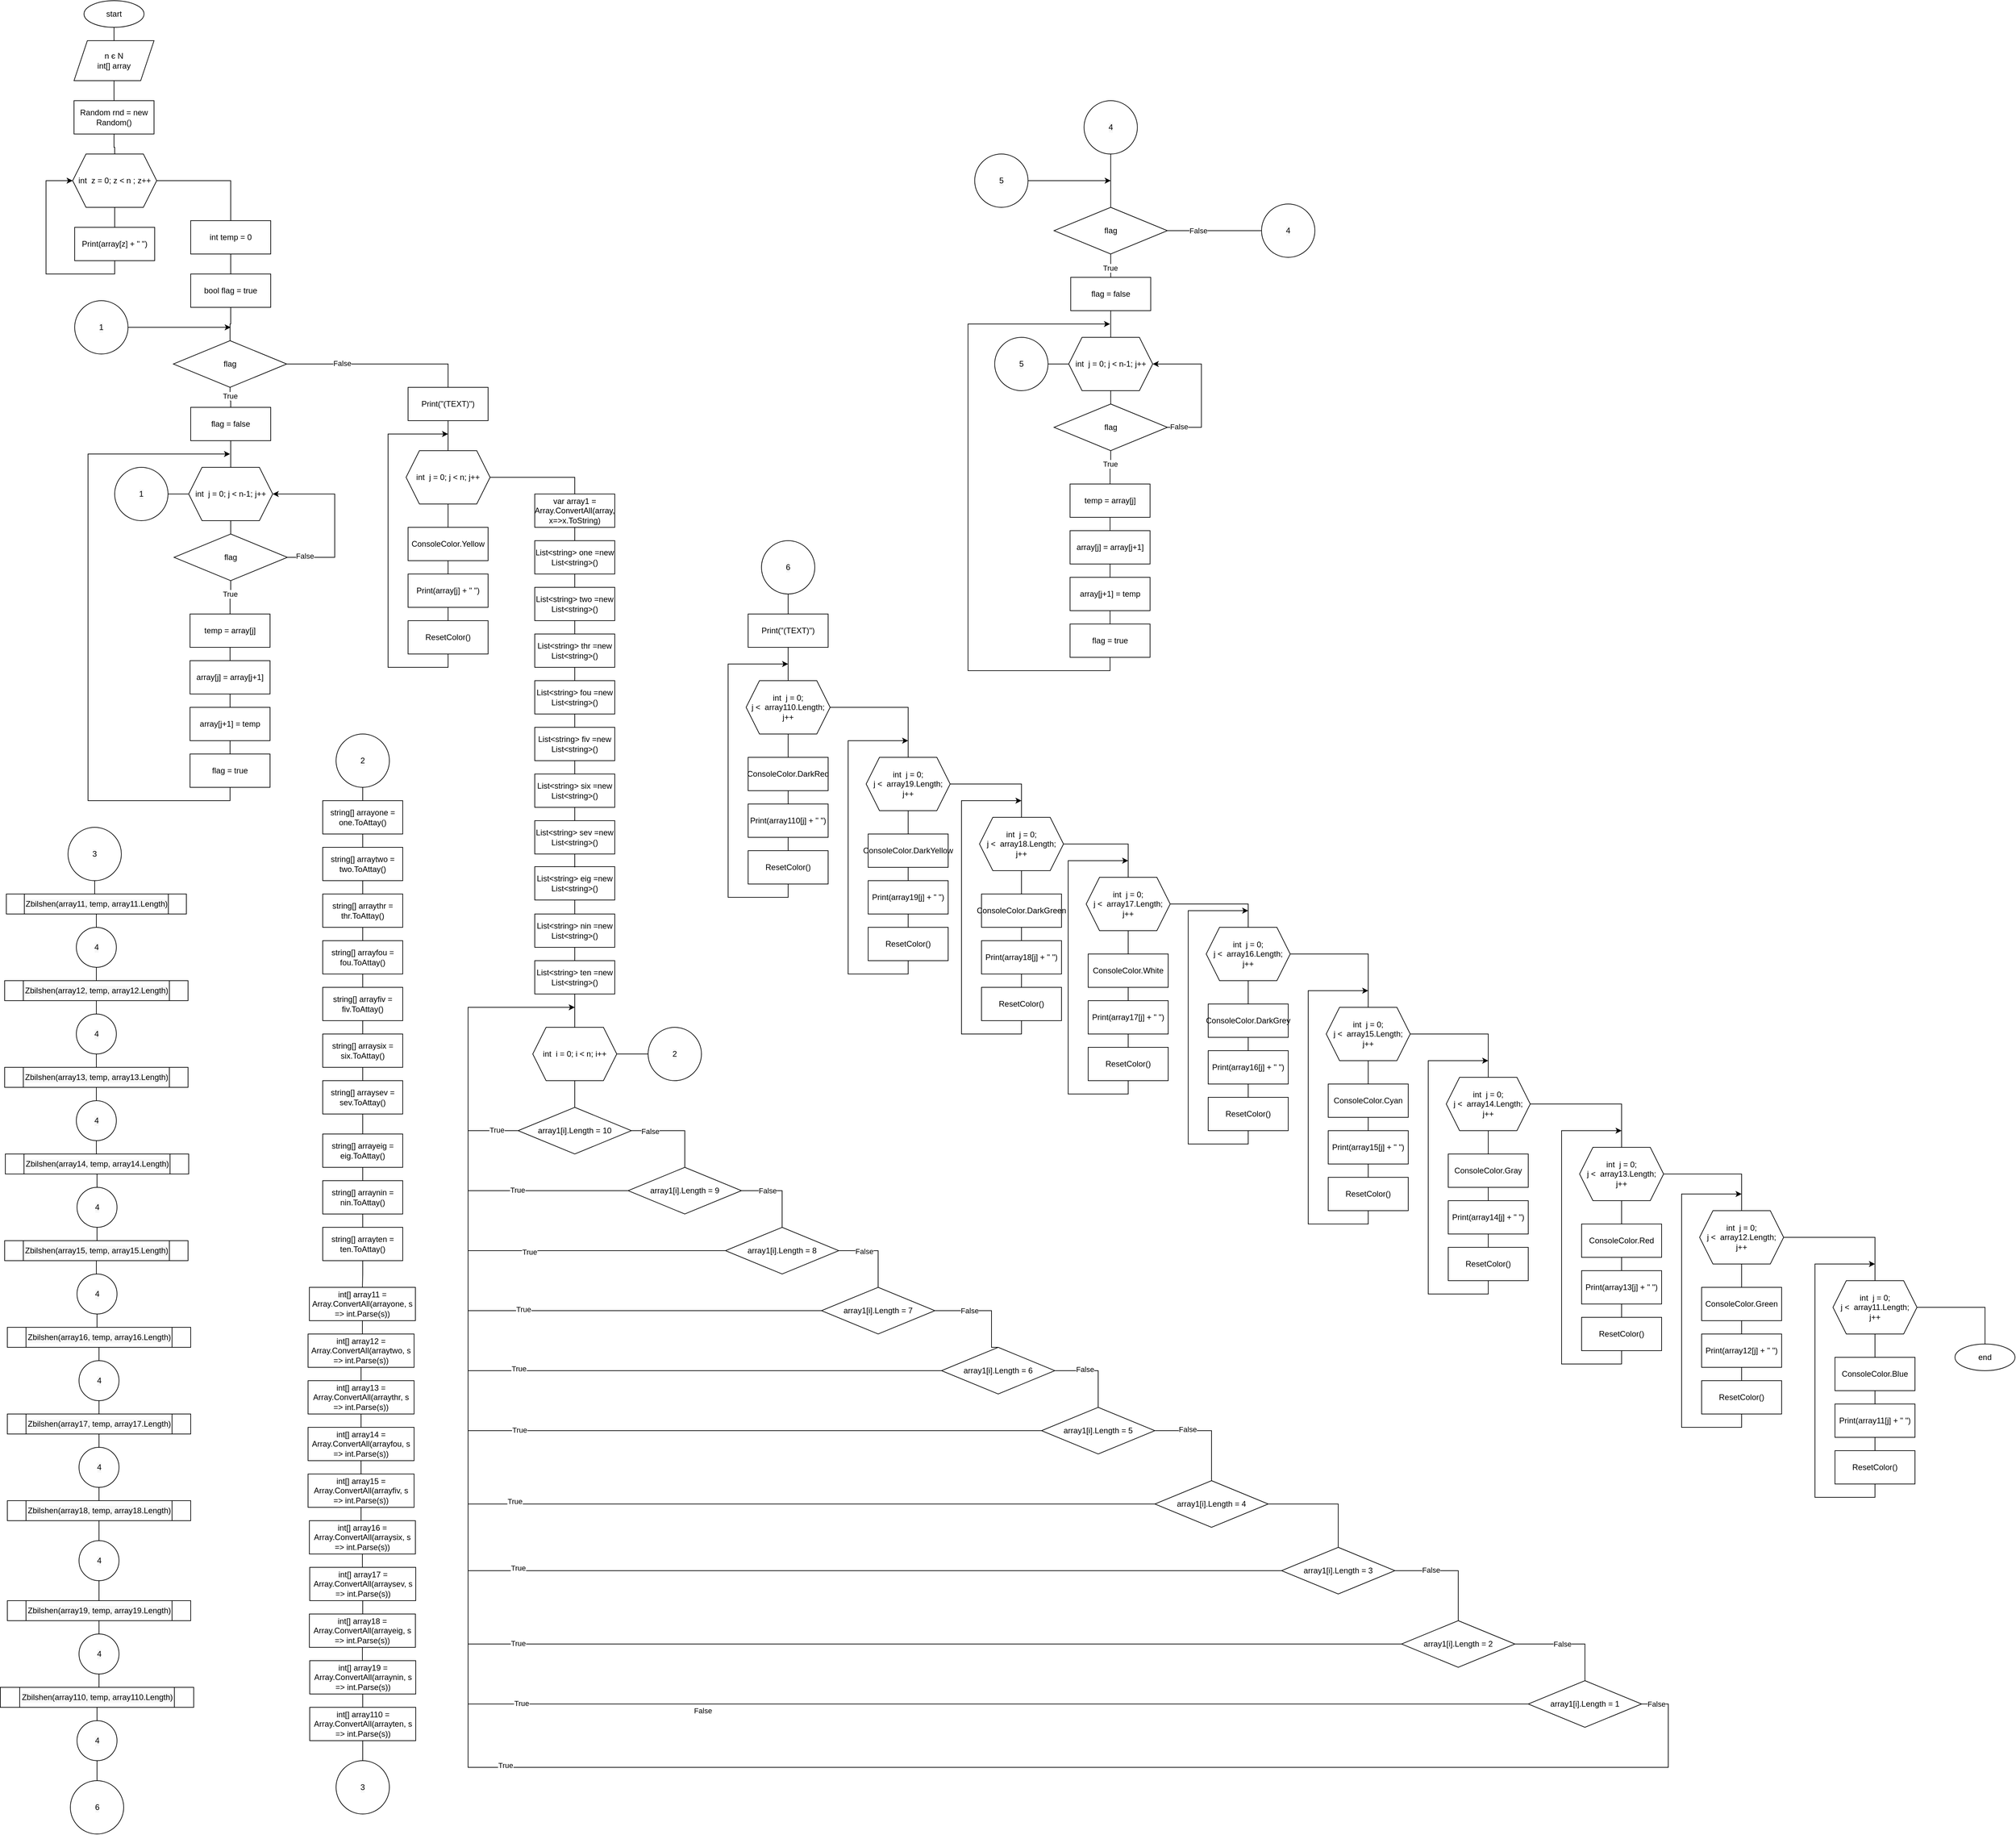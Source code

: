<mxfile version="15.8.7" type="device"><diagram id="0aFGs15Pa9pbPCYciyh3" name="SXEMA"><mxGraphModel dx="6920" dy="5496" grid="1" gridSize="10" guides="1" tooltips="1" connect="1" arrows="1" fold="1" page="1" pageScale="1" pageWidth="827" pageHeight="1169" math="0" shadow="0"><root><mxCell id="0"/><mxCell id="1" parent="0"/><mxCell id="nnLVrwqSc3TmFLvuqqi7-4" style="edgeStyle=orthogonalEdgeStyle;rounded=0;orthogonalLoop=1;jettySize=auto;html=1;endArrow=none;endFill=0;" edge="1" parent="1" source="jtoXABAbTX1ExnjrlU8F-1" target="nnLVrwqSc3TmFLvuqqi7-3"><mxGeometry relative="1" as="geometry"/></mxCell><mxCell id="jtoXABAbTX1ExnjrlU8F-1" value="start" style="ellipse;whiteSpace=wrap;html=1;" parent="1" vertex="1"><mxGeometry x="194" y="-130" width="90" height="40" as="geometry"/></mxCell><mxCell id="nnLVrwqSc3TmFLvuqqi7-38" style="edgeStyle=orthogonalEdgeStyle;rounded=0;orthogonalLoop=1;jettySize=auto;html=1;endArrow=none;endFill=0;" edge="1" parent="1" source="nnLVrwqSc3TmFLvuqqi7-3" target="nnLVrwqSc3TmFLvuqqi7-7"><mxGeometry relative="1" as="geometry"/></mxCell><mxCell id="nnLVrwqSc3TmFLvuqqi7-3" value="n є N&lt;br&gt;int[] array" style="shape=parallelogram;perimeter=parallelogramPerimeter;whiteSpace=wrap;html=1;fixedSize=1;" vertex="1" parent="1"><mxGeometry x="179" y="-70" width="120" height="60" as="geometry"/></mxCell><mxCell id="nnLVrwqSc3TmFLvuqqi7-39" style="edgeStyle=orthogonalEdgeStyle;rounded=0;orthogonalLoop=1;jettySize=auto;html=1;endArrow=none;endFill=0;" edge="1" parent="1" source="nnLVrwqSc3TmFLvuqqi7-5" target="nnLVrwqSc3TmFLvuqqi7-9"><mxGeometry relative="1" as="geometry"/></mxCell><mxCell id="nnLVrwqSc3TmFLvuqqi7-5" value="int temp = 0" style="rounded=0;whiteSpace=wrap;html=1;" vertex="1" parent="1"><mxGeometry x="354" y="200" width="120" height="50" as="geometry"/></mxCell><mxCell id="nnLVrwqSc3TmFLvuqqi7-41" style="edgeStyle=orthogonalEdgeStyle;rounded=0;orthogonalLoop=1;jettySize=auto;html=1;endArrow=none;endFill=0;" edge="1" parent="1" source="nnLVrwqSc3TmFLvuqqi7-7" target="nnLVrwqSc3TmFLvuqqi7-40"><mxGeometry relative="1" as="geometry"/></mxCell><mxCell id="nnLVrwqSc3TmFLvuqqi7-7" value="Random rnd = new Random()" style="rounded=0;whiteSpace=wrap;html=1;" vertex="1" parent="1"><mxGeometry x="179" y="20" width="120" height="50" as="geometry"/></mxCell><mxCell id="nnLVrwqSc3TmFLvuqqi7-12" style="edgeStyle=orthogonalEdgeStyle;rounded=0;orthogonalLoop=1;jettySize=auto;html=1;endArrow=none;endFill=0;" edge="1" parent="1" source="nnLVrwqSc3TmFLvuqqi7-9" target="nnLVrwqSc3TmFLvuqqi7-11"><mxGeometry relative="1" as="geometry"/></mxCell><mxCell id="nnLVrwqSc3TmFLvuqqi7-9" value="bool flag = true" style="rounded=0;whiteSpace=wrap;html=1;" vertex="1" parent="1"><mxGeometry x="354" y="280" width="120" height="50" as="geometry"/></mxCell><mxCell id="nnLVrwqSc3TmFLvuqqi7-14" style="edgeStyle=orthogonalEdgeStyle;rounded=0;orthogonalLoop=1;jettySize=auto;html=1;endArrow=none;endFill=0;" edge="1" parent="1" source="nnLVrwqSc3TmFLvuqqi7-11" target="nnLVrwqSc3TmFLvuqqi7-13"><mxGeometry relative="1" as="geometry"/></mxCell><mxCell id="nnLVrwqSc3TmFLvuqqi7-46" value="True" style="edgeLabel;html=1;align=center;verticalAlign=middle;resizable=0;points=[];" vertex="1" connectable="0" parent="nnLVrwqSc3TmFLvuqqi7-14"><mxGeometry x="-0.161" relative="1" as="geometry"><mxPoint as="offset"/></mxGeometry></mxCell><mxCell id="nnLVrwqSc3TmFLvuqqi7-48" style="edgeStyle=orthogonalEdgeStyle;rounded=0;orthogonalLoop=1;jettySize=auto;html=1;entryX=0.5;entryY=0;entryDx=0;entryDy=0;endArrow=none;endFill=0;" edge="1" parent="1" source="nnLVrwqSc3TmFLvuqqi7-11" target="nnLVrwqSc3TmFLvuqqi7-47"><mxGeometry relative="1" as="geometry"/></mxCell><mxCell id="nnLVrwqSc3TmFLvuqqi7-276" value="False" style="edgeLabel;html=1;align=center;verticalAlign=middle;resizable=0;points=[];" vertex="1" connectable="0" parent="nnLVrwqSc3TmFLvuqqi7-48"><mxGeometry x="-0.402" y="1" relative="1" as="geometry"><mxPoint as="offset"/></mxGeometry></mxCell><mxCell id="nnLVrwqSc3TmFLvuqqi7-11" value="flag" style="rhombus;whiteSpace=wrap;html=1;" vertex="1" parent="1"><mxGeometry x="328" y="380" width="170" height="70" as="geometry"/></mxCell><mxCell id="nnLVrwqSc3TmFLvuqqi7-16" style="edgeStyle=orthogonalEdgeStyle;rounded=0;orthogonalLoop=1;jettySize=auto;html=1;endArrow=none;endFill=0;" edge="1" parent="1" source="nnLVrwqSc3TmFLvuqqi7-13" target="nnLVrwqSc3TmFLvuqqi7-15"><mxGeometry relative="1" as="geometry"/></mxCell><mxCell id="nnLVrwqSc3TmFLvuqqi7-13" value="flag = false" style="rounded=0;whiteSpace=wrap;html=1;" vertex="1" parent="1"><mxGeometry x="354" y="480" width="120" height="50" as="geometry"/></mxCell><mxCell id="nnLVrwqSc3TmFLvuqqi7-28" style="edgeStyle=orthogonalEdgeStyle;rounded=0;orthogonalLoop=1;jettySize=auto;html=1;entryX=0.5;entryY=0;entryDx=0;entryDy=0;endArrow=none;endFill=0;" edge="1" parent="1" source="nnLVrwqSc3TmFLvuqqi7-15" target="nnLVrwqSc3TmFLvuqqi7-27"><mxGeometry relative="1" as="geometry"/></mxCell><mxCell id="nnLVrwqSc3TmFLvuqqi7-34" style="edgeStyle=orthogonalEdgeStyle;rounded=0;orthogonalLoop=1;jettySize=auto;html=1;endArrow=none;endFill=0;" edge="1" parent="1" source="nnLVrwqSc3TmFLvuqqi7-15" target="nnLVrwqSc3TmFLvuqqi7-35"><mxGeometry relative="1" as="geometry"><mxPoint x="290" y="610.0" as="targetPoint"/></mxGeometry></mxCell><mxCell id="nnLVrwqSc3TmFLvuqqi7-15" value="int&amp;nbsp; j = 0; j &amp;lt; n-1; j++" style="shape=hexagon;perimeter=hexagonPerimeter2;whiteSpace=wrap;html=1;fixedSize=1;" vertex="1" parent="1"><mxGeometry x="351" y="570" width="126" height="80" as="geometry"/></mxCell><mxCell id="nnLVrwqSc3TmFLvuqqi7-23" style="edgeStyle=orthogonalEdgeStyle;rounded=0;orthogonalLoop=1;jettySize=auto;html=1;endArrow=none;endFill=0;" edge="1" parent="1" source="nnLVrwqSc3TmFLvuqqi7-18" target="nnLVrwqSc3TmFLvuqqi7-22"><mxGeometry relative="1" as="geometry"/></mxCell><mxCell id="nnLVrwqSc3TmFLvuqqi7-18" value="temp = array[j]" style="rounded=0;whiteSpace=wrap;html=1;" vertex="1" parent="1"><mxGeometry x="353" y="790" width="120" height="50" as="geometry"/></mxCell><mxCell id="nnLVrwqSc3TmFLvuqqi7-31" style="edgeStyle=orthogonalEdgeStyle;rounded=0;orthogonalLoop=1;jettySize=auto;html=1;endArrow=classic;endFill=1;" edge="1" parent="1" source="nnLVrwqSc3TmFLvuqqi7-20"><mxGeometry relative="1" as="geometry"><mxPoint x="413" y="550" as="targetPoint"/><Array as="points"><mxPoint x="413" y="1070"/><mxPoint x="200" y="1070"/><mxPoint x="200" y="550"/></Array></mxGeometry></mxCell><mxCell id="nnLVrwqSc3TmFLvuqqi7-20" value="flag = true" style="rounded=0;whiteSpace=wrap;html=1;" vertex="1" parent="1"><mxGeometry x="353" y="1000" width="120" height="50" as="geometry"/></mxCell><mxCell id="nnLVrwqSc3TmFLvuqqi7-25" style="edgeStyle=orthogonalEdgeStyle;rounded=0;orthogonalLoop=1;jettySize=auto;html=1;endArrow=none;endFill=0;" edge="1" parent="1" source="nnLVrwqSc3TmFLvuqqi7-21" target="nnLVrwqSc3TmFLvuqqi7-20"><mxGeometry relative="1" as="geometry"/></mxCell><mxCell id="nnLVrwqSc3TmFLvuqqi7-21" value="array[j+1] = temp" style="rounded=0;whiteSpace=wrap;html=1;" vertex="1" parent="1"><mxGeometry x="353" y="930" width="120" height="50" as="geometry"/></mxCell><mxCell id="nnLVrwqSc3TmFLvuqqi7-24" style="edgeStyle=orthogonalEdgeStyle;rounded=0;orthogonalLoop=1;jettySize=auto;html=1;endArrow=none;endFill=0;" edge="1" parent="1" source="nnLVrwqSc3TmFLvuqqi7-22" target="nnLVrwqSc3TmFLvuqqi7-21"><mxGeometry relative="1" as="geometry"/></mxCell><mxCell id="nnLVrwqSc3TmFLvuqqi7-22" value="array[j] = array[j+1]" style="rounded=0;whiteSpace=wrap;html=1;" vertex="1" parent="1"><mxGeometry x="353" y="860" width="120" height="50" as="geometry"/></mxCell><mxCell id="nnLVrwqSc3TmFLvuqqi7-29" style="edgeStyle=orthogonalEdgeStyle;rounded=0;orthogonalLoop=1;jettySize=auto;html=1;endArrow=none;endFill=0;" edge="1" parent="1" source="nnLVrwqSc3TmFLvuqqi7-27" target="nnLVrwqSc3TmFLvuqqi7-18"><mxGeometry relative="1" as="geometry"><Array as="points"><mxPoint x="414" y="765"/><mxPoint x="413" y="765"/></Array></mxGeometry></mxCell><mxCell id="nnLVrwqSc3TmFLvuqqi7-33" value="True" style="edgeLabel;html=1;align=center;verticalAlign=middle;resizable=0;points=[];" vertex="1" connectable="0" parent="nnLVrwqSc3TmFLvuqqi7-29"><mxGeometry x="-0.214" y="-1" relative="1" as="geometry"><mxPoint as="offset"/></mxGeometry></mxCell><mxCell id="nnLVrwqSc3TmFLvuqqi7-30" style="edgeStyle=orthogonalEdgeStyle;rounded=0;orthogonalLoop=1;jettySize=auto;html=1;entryX=1;entryY=0.5;entryDx=0;entryDy=0;endArrow=classic;endFill=1;" edge="1" parent="1" source="nnLVrwqSc3TmFLvuqqi7-27" target="nnLVrwqSc3TmFLvuqqi7-15"><mxGeometry relative="1" as="geometry"><Array as="points"><mxPoint x="570" y="705"/><mxPoint x="570" y="610"/></Array></mxGeometry></mxCell><mxCell id="nnLVrwqSc3TmFLvuqqi7-32" value="False" style="edgeLabel;html=1;align=center;verticalAlign=middle;resizable=0;points=[];" vertex="1" connectable="0" parent="nnLVrwqSc3TmFLvuqqi7-30"><mxGeometry x="-0.799" y="2" relative="1" as="geometry"><mxPoint as="offset"/></mxGeometry></mxCell><mxCell id="nnLVrwqSc3TmFLvuqqi7-27" value="flag" style="rhombus;whiteSpace=wrap;html=1;" vertex="1" parent="1"><mxGeometry x="329" y="670" width="170" height="70" as="geometry"/></mxCell><mxCell id="nnLVrwqSc3TmFLvuqqi7-35" value="1" style="ellipse;whiteSpace=wrap;html=1;aspect=fixed;labelBackgroundColor=#F7F7F7;" vertex="1" parent="1"><mxGeometry x="240" y="570.0" width="80" height="80" as="geometry"/></mxCell><mxCell id="nnLVrwqSc3TmFLvuqqi7-37" style="edgeStyle=orthogonalEdgeStyle;rounded=0;orthogonalLoop=1;jettySize=auto;html=1;endArrow=classic;endFill=1;" edge="1" parent="1" source="nnLVrwqSc3TmFLvuqqi7-36"><mxGeometry relative="1" as="geometry"><mxPoint x="414" y="360" as="targetPoint"/><Array as="points"><mxPoint x="240" y="360"/><mxPoint x="414" y="360"/></Array></mxGeometry></mxCell><mxCell id="nnLVrwqSc3TmFLvuqqi7-36" value="1" style="ellipse;whiteSpace=wrap;html=1;aspect=fixed;labelBackgroundColor=#F7F7F7;" vertex="1" parent="1"><mxGeometry x="180" y="320.0" width="80" height="80" as="geometry"/></mxCell><mxCell id="nnLVrwqSc3TmFLvuqqi7-42" style="edgeStyle=orthogonalEdgeStyle;rounded=0;orthogonalLoop=1;jettySize=auto;html=1;entryX=0.5;entryY=0;entryDx=0;entryDy=0;endArrow=none;endFill=0;" edge="1" parent="1" source="nnLVrwqSc3TmFLvuqqi7-40" target="nnLVrwqSc3TmFLvuqqi7-5"><mxGeometry relative="1" as="geometry"/></mxCell><mxCell id="nnLVrwqSc3TmFLvuqqi7-44" style="edgeStyle=orthogonalEdgeStyle;rounded=0;orthogonalLoop=1;jettySize=auto;html=1;endArrow=none;endFill=0;" edge="1" parent="1" source="nnLVrwqSc3TmFLvuqqi7-40" target="nnLVrwqSc3TmFLvuqqi7-43"><mxGeometry relative="1" as="geometry"/></mxCell><mxCell id="nnLVrwqSc3TmFLvuqqi7-40" value="int&amp;nbsp; z = 0; z &amp;lt; n ; z++" style="shape=hexagon;perimeter=hexagonPerimeter2;whiteSpace=wrap;html=1;fixedSize=1;" vertex="1" parent="1"><mxGeometry x="177" y="100" width="126" height="80" as="geometry"/></mxCell><mxCell id="nnLVrwqSc3TmFLvuqqi7-45" style="edgeStyle=orthogonalEdgeStyle;rounded=0;orthogonalLoop=1;jettySize=auto;html=1;entryX=0;entryY=0.5;entryDx=0;entryDy=0;endArrow=classic;endFill=1;" edge="1" parent="1" source="nnLVrwqSc3TmFLvuqqi7-43" target="nnLVrwqSc3TmFLvuqqi7-40"><mxGeometry relative="1" as="geometry"><Array as="points"><mxPoint x="240" y="280"/><mxPoint x="137" y="280"/><mxPoint x="137" y="140"/></Array></mxGeometry></mxCell><mxCell id="nnLVrwqSc3TmFLvuqqi7-43" value="Print(array[z] + &quot; &quot;)" style="rounded=0;whiteSpace=wrap;html=1;" vertex="1" parent="1"><mxGeometry x="180" y="210" width="120" height="50" as="geometry"/></mxCell><mxCell id="nnLVrwqSc3TmFLvuqqi7-50" style="edgeStyle=orthogonalEdgeStyle;rounded=0;orthogonalLoop=1;jettySize=auto;html=1;endArrow=none;endFill=0;" edge="1" parent="1" source="nnLVrwqSc3TmFLvuqqi7-47" target="nnLVrwqSc3TmFLvuqqi7-49"><mxGeometry relative="1" as="geometry"/></mxCell><mxCell id="nnLVrwqSc3TmFLvuqqi7-47" value="Print(&quot;(TEXT)&quot;)" style="rounded=0;whiteSpace=wrap;html=1;" vertex="1" parent="1"><mxGeometry x="680" y="450" width="120" height="50" as="geometry"/></mxCell><mxCell id="nnLVrwqSc3TmFLvuqqi7-54" style="edgeStyle=orthogonalEdgeStyle;rounded=0;orthogonalLoop=1;jettySize=auto;html=1;endArrow=none;endFill=0;" edge="1" parent="1" source="nnLVrwqSc3TmFLvuqqi7-49" target="nnLVrwqSc3TmFLvuqqi7-51"><mxGeometry relative="1" as="geometry"/></mxCell><mxCell id="nnLVrwqSc3TmFLvuqqi7-59" style="edgeStyle=orthogonalEdgeStyle;rounded=0;orthogonalLoop=1;jettySize=auto;html=1;entryX=0.5;entryY=0;entryDx=0;entryDy=0;endArrow=none;endFill=0;" edge="1" parent="1" source="nnLVrwqSc3TmFLvuqqi7-49" target="nnLVrwqSc3TmFLvuqqi7-58"><mxGeometry relative="1" as="geometry"/></mxCell><mxCell id="nnLVrwqSc3TmFLvuqqi7-49" value="int&amp;nbsp; j = 0; j &amp;lt; n; j++" style="shape=hexagon;perimeter=hexagonPerimeter2;whiteSpace=wrap;html=1;fixedSize=1;" vertex="1" parent="1"><mxGeometry x="677" y="545" width="126" height="80" as="geometry"/></mxCell><mxCell id="nnLVrwqSc3TmFLvuqqi7-55" style="edgeStyle=orthogonalEdgeStyle;rounded=0;orthogonalLoop=1;jettySize=auto;html=1;endArrow=none;endFill=0;" edge="1" parent="1" source="nnLVrwqSc3TmFLvuqqi7-51" target="nnLVrwqSc3TmFLvuqqi7-52"><mxGeometry relative="1" as="geometry"/></mxCell><mxCell id="nnLVrwqSc3TmFLvuqqi7-51" value="ConsoleColor.Yellow" style="rounded=0;whiteSpace=wrap;html=1;" vertex="1" parent="1"><mxGeometry x="680" y="660" width="120" height="50" as="geometry"/></mxCell><mxCell id="nnLVrwqSc3TmFLvuqqi7-56" style="edgeStyle=orthogonalEdgeStyle;rounded=0;orthogonalLoop=1;jettySize=auto;html=1;endArrow=none;endFill=0;" edge="1" parent="1" source="nnLVrwqSc3TmFLvuqqi7-52" target="nnLVrwqSc3TmFLvuqqi7-53"><mxGeometry relative="1" as="geometry"/></mxCell><mxCell id="nnLVrwqSc3TmFLvuqqi7-52" value="Print(array[j] + &quot; &quot;)" style="rounded=0;whiteSpace=wrap;html=1;" vertex="1" parent="1"><mxGeometry x="680" y="730" width="120" height="50" as="geometry"/></mxCell><mxCell id="nnLVrwqSc3TmFLvuqqi7-57" style="edgeStyle=orthogonalEdgeStyle;rounded=0;orthogonalLoop=1;jettySize=auto;html=1;endArrow=classic;endFill=1;" edge="1" parent="1" source="nnLVrwqSc3TmFLvuqqi7-53"><mxGeometry relative="1" as="geometry"><mxPoint x="740" y="520.0" as="targetPoint"/><Array as="points"><mxPoint x="740" y="870"/><mxPoint x="650" y="870"/><mxPoint x="650" y="520"/></Array></mxGeometry></mxCell><mxCell id="nnLVrwqSc3TmFLvuqqi7-53" value="ResetColor()" style="rounded=0;whiteSpace=wrap;html=1;" vertex="1" parent="1"><mxGeometry x="680" y="800" width="120" height="50" as="geometry"/></mxCell><mxCell id="nnLVrwqSc3TmFLvuqqi7-61" style="edgeStyle=orthogonalEdgeStyle;rounded=0;orthogonalLoop=1;jettySize=auto;html=1;endArrow=none;endFill=0;" edge="1" parent="1" source="nnLVrwqSc3TmFLvuqqi7-58" target="nnLVrwqSc3TmFLvuqqi7-60"><mxGeometry relative="1" as="geometry"/></mxCell><mxCell id="nnLVrwqSc3TmFLvuqqi7-58" value="var array1 = Array.ConvertAll(array, x=&amp;gt;x.ToString)" style="rounded=0;whiteSpace=wrap;html=1;" vertex="1" parent="1"><mxGeometry x="870" y="610" width="120" height="50" as="geometry"/></mxCell><mxCell id="nnLVrwqSc3TmFLvuqqi7-63" style="edgeStyle=orthogonalEdgeStyle;rounded=0;orthogonalLoop=1;jettySize=auto;html=1;endArrow=none;endFill=0;" edge="1" parent="1" source="nnLVrwqSc3TmFLvuqqi7-60" target="nnLVrwqSc3TmFLvuqqi7-62"><mxGeometry relative="1" as="geometry"/></mxCell><mxCell id="nnLVrwqSc3TmFLvuqqi7-60" value="List&amp;lt;string&amp;gt; one =new List&amp;lt;string&amp;gt;()" style="rounded=0;whiteSpace=wrap;html=1;" vertex="1" parent="1"><mxGeometry x="870" y="680" width="120" height="50" as="geometry"/></mxCell><mxCell id="nnLVrwqSc3TmFLvuqqi7-65" style="edgeStyle=orthogonalEdgeStyle;rounded=0;orthogonalLoop=1;jettySize=auto;html=1;endArrow=none;endFill=0;" edge="1" parent="1" source="nnLVrwqSc3TmFLvuqqi7-62" target="nnLVrwqSc3TmFLvuqqi7-64"><mxGeometry relative="1" as="geometry"/></mxCell><mxCell id="nnLVrwqSc3TmFLvuqqi7-62" value="List&amp;lt;string&amp;gt; two =new List&amp;lt;string&amp;gt;()" style="rounded=0;whiteSpace=wrap;html=1;" vertex="1" parent="1"><mxGeometry x="870" y="750" width="120" height="50" as="geometry"/></mxCell><mxCell id="nnLVrwqSc3TmFLvuqqi7-64" value="List&amp;lt;string&amp;gt; thr =new List&amp;lt;string&amp;gt;()" style="rounded=0;whiteSpace=wrap;html=1;" vertex="1" parent="1"><mxGeometry x="870" y="820" width="120" height="50" as="geometry"/></mxCell><mxCell id="nnLVrwqSc3TmFLvuqqi7-68" style="edgeStyle=orthogonalEdgeStyle;rounded=0;orthogonalLoop=1;jettySize=auto;html=1;exitX=0.5;exitY=0;exitDx=0;exitDy=0;endArrow=none;endFill=0;" edge="1" parent="1" source="nnLVrwqSc3TmFLvuqqi7-66" target="nnLVrwqSc3TmFLvuqqi7-64"><mxGeometry relative="1" as="geometry"/></mxCell><mxCell id="nnLVrwqSc3TmFLvuqqi7-69" style="edgeStyle=orthogonalEdgeStyle;rounded=0;orthogonalLoop=1;jettySize=auto;html=1;exitX=0.5;exitY=1;exitDx=0;exitDy=0;endArrow=none;endFill=0;" edge="1" parent="1" source="nnLVrwqSc3TmFLvuqqi7-66" target="nnLVrwqSc3TmFLvuqqi7-67"><mxGeometry relative="1" as="geometry"/></mxCell><mxCell id="nnLVrwqSc3TmFLvuqqi7-66" value="List&amp;lt;string&amp;gt; fou =new List&amp;lt;string&amp;gt;()" style="rounded=0;whiteSpace=wrap;html=1;" vertex="1" parent="1"><mxGeometry x="870" y="890" width="120" height="50" as="geometry"/></mxCell><mxCell id="nnLVrwqSc3TmFLvuqqi7-75" style="edgeStyle=orthogonalEdgeStyle;rounded=0;orthogonalLoop=1;jettySize=auto;html=1;exitX=0.5;exitY=1;exitDx=0;exitDy=0;endArrow=none;endFill=0;" edge="1" parent="1" source="nnLVrwqSc3TmFLvuqqi7-67" target="nnLVrwqSc3TmFLvuqqi7-70"><mxGeometry relative="1" as="geometry"/></mxCell><mxCell id="nnLVrwqSc3TmFLvuqqi7-67" value="List&amp;lt;string&amp;gt; fiv =new List&amp;lt;string&amp;gt;()" style="rounded=0;whiteSpace=wrap;html=1;" vertex="1" parent="1"><mxGeometry x="870" y="960" width="120" height="50" as="geometry"/></mxCell><mxCell id="nnLVrwqSc3TmFLvuqqi7-76" style="edgeStyle=orthogonalEdgeStyle;rounded=0;orthogonalLoop=1;jettySize=auto;html=1;endArrow=none;endFill=0;" edge="1" parent="1" source="nnLVrwqSc3TmFLvuqqi7-70" target="nnLVrwqSc3TmFLvuqqi7-74"><mxGeometry relative="1" as="geometry"/></mxCell><mxCell id="nnLVrwqSc3TmFLvuqqi7-70" value="List&amp;lt;string&amp;gt; six =new List&amp;lt;string&amp;gt;()" style="rounded=0;whiteSpace=wrap;html=1;" vertex="1" parent="1"><mxGeometry x="870" y="1030" width="120" height="50" as="geometry"/></mxCell><mxCell id="nnLVrwqSc3TmFLvuqqi7-82" style="edgeStyle=orthogonalEdgeStyle;rounded=0;orthogonalLoop=1;jettySize=auto;html=1;endArrow=none;endFill=0;" edge="1" parent="1" source="nnLVrwqSc3TmFLvuqqi7-71" target="nnLVrwqSc3TmFLvuqqi7-81"><mxGeometry relative="1" as="geometry"/></mxCell><mxCell id="nnLVrwqSc3TmFLvuqqi7-71" value="List&amp;lt;string&amp;gt; ten =new List&amp;lt;string&amp;gt;()" style="rounded=0;whiteSpace=wrap;html=1;" vertex="1" parent="1"><mxGeometry x="870" y="1310" width="120" height="50" as="geometry"/></mxCell><mxCell id="nnLVrwqSc3TmFLvuqqi7-80" style="edgeStyle=orthogonalEdgeStyle;rounded=0;orthogonalLoop=1;jettySize=auto;html=1;endArrow=none;endFill=0;" edge="1" parent="1" source="nnLVrwqSc3TmFLvuqqi7-72" target="nnLVrwqSc3TmFLvuqqi7-71"><mxGeometry relative="1" as="geometry"/></mxCell><mxCell id="nnLVrwqSc3TmFLvuqqi7-72" value="List&amp;lt;string&amp;gt; nin =new List&amp;lt;string&amp;gt;()" style="rounded=0;whiteSpace=wrap;html=1;" vertex="1" parent="1"><mxGeometry x="870" y="1240" width="120" height="50" as="geometry"/></mxCell><mxCell id="nnLVrwqSc3TmFLvuqqi7-79" style="edgeStyle=orthogonalEdgeStyle;rounded=0;orthogonalLoop=1;jettySize=auto;html=1;endArrow=none;endFill=0;" edge="1" parent="1" source="nnLVrwqSc3TmFLvuqqi7-73" target="nnLVrwqSc3TmFLvuqqi7-72"><mxGeometry relative="1" as="geometry"/></mxCell><mxCell id="nnLVrwqSc3TmFLvuqqi7-73" value="List&amp;lt;string&amp;gt; eig =new List&amp;lt;string&amp;gt;()" style="rounded=0;whiteSpace=wrap;html=1;" vertex="1" parent="1"><mxGeometry x="870" y="1169" width="120" height="50" as="geometry"/></mxCell><mxCell id="nnLVrwqSc3TmFLvuqqi7-77" style="edgeStyle=orthogonalEdgeStyle;rounded=0;orthogonalLoop=1;jettySize=auto;html=1;endArrow=none;endFill=0;" edge="1" parent="1" source="nnLVrwqSc3TmFLvuqqi7-74" target="nnLVrwqSc3TmFLvuqqi7-73"><mxGeometry relative="1" as="geometry"/></mxCell><mxCell id="nnLVrwqSc3TmFLvuqqi7-74" value="List&amp;lt;string&amp;gt; sev =new List&amp;lt;string&amp;gt;()" style="rounded=0;whiteSpace=wrap;html=1;" vertex="1" parent="1"><mxGeometry x="870" y="1100" width="120" height="50" as="geometry"/></mxCell><mxCell id="nnLVrwqSc3TmFLvuqqi7-84" style="edgeStyle=orthogonalEdgeStyle;rounded=0;orthogonalLoop=1;jettySize=auto;html=1;endArrow=none;endFill=0;" edge="1" parent="1" source="nnLVrwqSc3TmFLvuqqi7-81" target="nnLVrwqSc3TmFLvuqqi7-83"><mxGeometry relative="1" as="geometry"/></mxCell><mxCell id="nnLVrwqSc3TmFLvuqqi7-137" style="edgeStyle=orthogonalEdgeStyle;rounded=0;orthogonalLoop=1;jettySize=auto;html=1;endArrow=none;endFill=0;" edge="1" parent="1" source="nnLVrwqSc3TmFLvuqqi7-81" target="nnLVrwqSc3TmFLvuqqi7-136"><mxGeometry relative="1" as="geometry"/></mxCell><mxCell id="nnLVrwqSc3TmFLvuqqi7-81" value="int&amp;nbsp; i = 0; i &amp;lt; n; i++" style="shape=hexagon;perimeter=hexagonPerimeter2;whiteSpace=wrap;html=1;fixedSize=1;" vertex="1" parent="1"><mxGeometry x="867" y="1410" width="126" height="80" as="geometry"/></mxCell><mxCell id="nnLVrwqSc3TmFLvuqqi7-86" style="edgeStyle=orthogonalEdgeStyle;rounded=0;orthogonalLoop=1;jettySize=auto;html=1;entryX=0.5;entryY=0;entryDx=0;entryDy=0;endArrow=none;endFill=0;" edge="1" parent="1" source="nnLVrwqSc3TmFLvuqqi7-83" target="nnLVrwqSc3TmFLvuqqi7-85"><mxGeometry relative="1" as="geometry"><Array as="points"><mxPoint x="1095" y="1565"/></Array></mxGeometry></mxCell><mxCell id="nnLVrwqSc3TmFLvuqqi7-89" value="False" style="edgeLabel;html=1;align=center;verticalAlign=middle;resizable=0;points=[];" vertex="1" connectable="0" parent="nnLVrwqSc3TmFLvuqqi7-86"><mxGeometry x="-0.585" y="-1" relative="1" as="geometry"><mxPoint as="offset"/></mxGeometry></mxCell><mxCell id="nnLVrwqSc3TmFLvuqqi7-87" style="edgeStyle=orthogonalEdgeStyle;rounded=0;orthogonalLoop=1;jettySize=auto;html=1;endArrow=classic;endFill=1;" edge="1" parent="1" source="nnLVrwqSc3TmFLvuqqi7-83"><mxGeometry relative="1" as="geometry"><mxPoint x="930" y="1380" as="targetPoint"/><Array as="points"><mxPoint x="770" y="1565"/><mxPoint x="770" y="1380"/><mxPoint x="867" y="1380"/></Array></mxGeometry></mxCell><mxCell id="nnLVrwqSc3TmFLvuqqi7-88" value="True" style="edgeLabel;html=1;align=center;verticalAlign=middle;resizable=0;points=[];" vertex="1" connectable="0" parent="nnLVrwqSc3TmFLvuqqi7-87"><mxGeometry x="-0.846" y="-1" relative="1" as="geometry"><mxPoint as="offset"/></mxGeometry></mxCell><mxCell id="nnLVrwqSc3TmFLvuqqi7-83" value="array1[i].Length = 10" style="rhombus;whiteSpace=wrap;html=1;" vertex="1" parent="1"><mxGeometry x="845" y="1530" width="170" height="70" as="geometry"/></mxCell><mxCell id="nnLVrwqSc3TmFLvuqqi7-98" style="edgeStyle=orthogonalEdgeStyle;rounded=0;orthogonalLoop=1;jettySize=auto;html=1;entryX=0.5;entryY=0;entryDx=0;entryDy=0;endArrow=none;endFill=0;" edge="1" parent="1" source="nnLVrwqSc3TmFLvuqqi7-85" target="nnLVrwqSc3TmFLvuqqi7-92"><mxGeometry relative="1" as="geometry"><Array as="points"><mxPoint x="1241" y="1655"/></Array></mxGeometry></mxCell><mxCell id="nnLVrwqSc3TmFLvuqqi7-107" value="False" style="edgeLabel;html=1;align=center;verticalAlign=middle;resizable=0;points=[];" vertex="1" connectable="0" parent="nnLVrwqSc3TmFLvuqqi7-98"><mxGeometry x="-0.324" relative="1" as="geometry"><mxPoint as="offset"/></mxGeometry></mxCell><mxCell id="nnLVrwqSc3TmFLvuqqi7-115" style="edgeStyle=orthogonalEdgeStyle;rounded=0;orthogonalLoop=1;jettySize=auto;html=1;endArrow=none;endFill=0;" edge="1" parent="1" source="nnLVrwqSc3TmFLvuqqi7-85"><mxGeometry relative="1" as="geometry"><mxPoint x="930" y="1380" as="targetPoint"/><Array as="points"><mxPoint x="770" y="1655"/><mxPoint x="770" y="1380"/><mxPoint x="867" y="1380"/></Array></mxGeometry></mxCell><mxCell id="nnLVrwqSc3TmFLvuqqi7-126" value="True" style="edgeLabel;html=1;align=center;verticalAlign=middle;resizable=0;points=[];" vertex="1" connectable="0" parent="nnLVrwqSc3TmFLvuqqi7-115"><mxGeometry x="-0.507" y="-1" relative="1" as="geometry"><mxPoint as="offset"/></mxGeometry></mxCell><mxCell id="nnLVrwqSc3TmFLvuqqi7-85" value="array1[i].Length = 9" style="rhombus;whiteSpace=wrap;html=1;" vertex="1" parent="1"><mxGeometry x="1010" y="1620" width="170" height="70" as="geometry"/></mxCell><mxCell id="nnLVrwqSc3TmFLvuqqi7-123" style="edgeStyle=orthogonalEdgeStyle;rounded=0;orthogonalLoop=1;jettySize=auto;html=1;endArrow=none;endFill=0;" edge="1" parent="1" source="nnLVrwqSc3TmFLvuqqi7-90"><mxGeometry relative="1" as="geometry"><mxPoint x="930" y="1380" as="targetPoint"/><Array as="points"><mxPoint x="770" y="2425"/><mxPoint x="770" y="1380"/><mxPoint x="867" y="1380"/></Array></mxGeometry></mxCell><mxCell id="nnLVrwqSc3TmFLvuqqi7-134" value="True" style="edgeLabel;html=1;align=center;verticalAlign=middle;resizable=0;points=[];" vertex="1" connectable="0" parent="nnLVrwqSc3TmFLvuqqi7-123"><mxGeometry x="0.081" y="-1" relative="1" as="geometry"><mxPoint as="offset"/></mxGeometry></mxCell><mxCell id="nnLVrwqSc3TmFLvuqqi7-124" style="edgeStyle=orthogonalEdgeStyle;rounded=0;orthogonalLoop=1;jettySize=auto;html=1;endArrow=none;endFill=0;exitX=1;exitY=0.5;exitDx=0;exitDy=0;" edge="1" parent="1" source="nnLVrwqSc3TmFLvuqqi7-90"><mxGeometry relative="1" as="geometry"><mxPoint x="930" y="1380" as="targetPoint"/><Array as="points"><mxPoint x="2570" y="2425"/><mxPoint x="2570" y="2520"/><mxPoint x="770" y="2520"/><mxPoint x="770" y="1380"/><mxPoint x="831" y="1380"/></Array></mxGeometry></mxCell><mxCell id="nnLVrwqSc3TmFLvuqqi7-125" value="False" style="edgeLabel;html=1;align=center;verticalAlign=middle;resizable=0;points=[];" vertex="1" connectable="0" parent="nnLVrwqSc3TmFLvuqqi7-124"><mxGeometry x="-0.981" y="2" relative="1" as="geometry"><mxPoint x="-9" y="2" as="offset"/></mxGeometry></mxCell><mxCell id="nnLVrwqSc3TmFLvuqqi7-135" value="True" style="edgeLabel;html=1;align=center;verticalAlign=middle;resizable=0;points=[];" vertex="1" connectable="0" parent="nnLVrwqSc3TmFLvuqqi7-124"><mxGeometry x="0.162" y="-3" relative="1" as="geometry"><mxPoint as="offset"/></mxGeometry></mxCell><mxCell id="nnLVrwqSc3TmFLvuqqi7-90" value="array1[i].Length = 1" style="rhombus;whiteSpace=wrap;html=1;" vertex="1" parent="1"><mxGeometry x="2360" y="2390" width="170" height="70" as="geometry"/></mxCell><mxCell id="nnLVrwqSc3TmFLvuqqi7-102" style="edgeStyle=orthogonalEdgeStyle;rounded=0;orthogonalLoop=1;jettySize=auto;html=1;entryX=0.5;entryY=0;entryDx=0;entryDy=0;endArrow=none;endFill=0;" edge="1" parent="1" source="nnLVrwqSc3TmFLvuqqi7-91" target="nnLVrwqSc3TmFLvuqqi7-96"><mxGeometry relative="1" as="geometry"><Array as="points"><mxPoint x="1715" y="1925"/></Array></mxGeometry></mxCell><mxCell id="nnLVrwqSc3TmFLvuqqi7-110" value="False" style="edgeLabel;html=1;align=center;verticalAlign=middle;resizable=0;points=[];" vertex="1" connectable="0" parent="nnLVrwqSc3TmFLvuqqi7-102"><mxGeometry x="-0.248" y="2" relative="1" as="geometry"><mxPoint as="offset"/></mxGeometry></mxCell><mxCell id="nnLVrwqSc3TmFLvuqqi7-118" style="edgeStyle=orthogonalEdgeStyle;rounded=0;orthogonalLoop=1;jettySize=auto;html=1;endArrow=none;endFill=0;" edge="1" parent="1" source="nnLVrwqSc3TmFLvuqqi7-91"><mxGeometry relative="1" as="geometry"><mxPoint x="930" y="1380" as="targetPoint"/><Array as="points"><mxPoint x="770" y="1925"/><mxPoint x="770" y="1380"/><mxPoint x="867" y="1380"/></Array></mxGeometry></mxCell><mxCell id="nnLVrwqSc3TmFLvuqqi7-129" value="True" style="edgeLabel;html=1;align=center;verticalAlign=middle;resizable=0;points=[];" vertex="1" connectable="0" parent="nnLVrwqSc3TmFLvuqqi7-118"><mxGeometry x="-0.104" y="-3" relative="1" as="geometry"><mxPoint as="offset"/></mxGeometry></mxCell><mxCell id="nnLVrwqSc3TmFLvuqqi7-91" value="array1[i].Length = 6" style="rhombus;whiteSpace=wrap;html=1;" vertex="1" parent="1"><mxGeometry x="1480" y="1890" width="170" height="70" as="geometry"/></mxCell><mxCell id="nnLVrwqSc3TmFLvuqqi7-99" style="edgeStyle=orthogonalEdgeStyle;rounded=0;orthogonalLoop=1;jettySize=auto;html=1;entryX=0.5;entryY=0;entryDx=0;entryDy=0;endArrow=none;endFill=0;" edge="1" parent="1" source="nnLVrwqSc3TmFLvuqqi7-92" target="nnLVrwqSc3TmFLvuqqi7-97"><mxGeometry relative="1" as="geometry"><Array as="points"><mxPoint x="1385" y="1745"/></Array></mxGeometry></mxCell><mxCell id="nnLVrwqSc3TmFLvuqqi7-108" value="False" style="edgeLabel;html=1;align=center;verticalAlign=middle;resizable=0;points=[];" vertex="1" connectable="0" parent="nnLVrwqSc3TmFLvuqqi7-99"><mxGeometry x="-0.329" y="-1" relative="1" as="geometry"><mxPoint as="offset"/></mxGeometry></mxCell><mxCell id="nnLVrwqSc3TmFLvuqqi7-116" style="edgeStyle=orthogonalEdgeStyle;rounded=0;orthogonalLoop=1;jettySize=auto;html=1;endArrow=none;endFill=0;" edge="1" parent="1" source="nnLVrwqSc3TmFLvuqqi7-92"><mxGeometry relative="1" as="geometry"><mxPoint x="930" y="1380" as="targetPoint"/><Array as="points"><mxPoint x="770" y="1745"/><mxPoint x="770" y="1380"/><mxPoint x="867" y="1380"/></Array></mxGeometry></mxCell><mxCell id="nnLVrwqSc3TmFLvuqqi7-127" value="True" style="edgeLabel;html=1;align=center;verticalAlign=middle;resizable=0;points=[];" vertex="1" connectable="0" parent="nnLVrwqSc3TmFLvuqqi7-116"><mxGeometry x="-0.354" y="2" relative="1" as="geometry"><mxPoint as="offset"/></mxGeometry></mxCell><mxCell id="nnLVrwqSc3TmFLvuqqi7-92" value="array1[i].Length = 8" style="rhombus;whiteSpace=wrap;html=1;" vertex="1" parent="1"><mxGeometry x="1156" y="1710" width="170" height="70" as="geometry"/></mxCell><mxCell id="nnLVrwqSc3TmFLvuqqi7-106" style="edgeStyle=orthogonalEdgeStyle;rounded=0;orthogonalLoop=1;jettySize=auto;html=1;entryX=0.5;entryY=0;entryDx=0;entryDy=0;endArrow=none;endFill=0;" edge="1" parent="1" source="nnLVrwqSc3TmFLvuqqi7-93" target="nnLVrwqSc3TmFLvuqqi7-90"><mxGeometry relative="1" as="geometry"/></mxCell><mxCell id="nnLVrwqSc3TmFLvuqqi7-114" value="False" style="edgeLabel;html=1;align=center;verticalAlign=middle;resizable=0;points=[];" vertex="1" connectable="0" parent="nnLVrwqSc3TmFLvuqqi7-106"><mxGeometry x="-0.045" y="2" relative="1" as="geometry"><mxPoint x="-6" y="2" as="offset"/></mxGeometry></mxCell><mxCell id="nnLVrwqSc3TmFLvuqqi7-122" style="edgeStyle=orthogonalEdgeStyle;rounded=0;orthogonalLoop=1;jettySize=auto;html=1;endArrow=none;endFill=0;" edge="1" parent="1" source="nnLVrwqSc3TmFLvuqqi7-93"><mxGeometry relative="1" as="geometry"><mxPoint x="930" y="1380" as="targetPoint"/><Array as="points"><mxPoint x="770" y="2335"/><mxPoint x="770" y="1380"/><mxPoint x="860" y="1380"/></Array></mxGeometry></mxCell><mxCell id="nnLVrwqSc3TmFLvuqqi7-133" value="True" style="edgeLabel;html=1;align=center;verticalAlign=middle;resizable=0;points=[];" vertex="1" connectable="0" parent="nnLVrwqSc3TmFLvuqqi7-122"><mxGeometry x="0.054" y="-1" relative="1" as="geometry"><mxPoint as="offset"/></mxGeometry></mxCell><mxCell id="nnLVrwqSc3TmFLvuqqi7-93" value="array1[i].Length = 2" style="rhombus;whiteSpace=wrap;html=1;" vertex="1" parent="1"><mxGeometry x="2170" y="2300" width="170" height="70" as="geometry"/></mxCell><mxCell id="nnLVrwqSc3TmFLvuqqi7-105" style="edgeStyle=orthogonalEdgeStyle;rounded=0;orthogonalLoop=1;jettySize=auto;html=1;entryX=0.5;entryY=0;entryDx=0;entryDy=0;endArrow=none;endFill=0;" edge="1" parent="1" source="nnLVrwqSc3TmFLvuqqi7-94" target="nnLVrwqSc3TmFLvuqqi7-93"><mxGeometry relative="1" as="geometry"/></mxCell><mxCell id="nnLVrwqSc3TmFLvuqqi7-113" value="False" style="edgeLabel;html=1;align=center;verticalAlign=middle;resizable=0;points=[];" vertex="1" connectable="0" parent="nnLVrwqSc3TmFLvuqqi7-105"><mxGeometry x="-0.372" y="1" relative="1" as="geometry"><mxPoint as="offset"/></mxGeometry></mxCell><mxCell id="nnLVrwqSc3TmFLvuqqi7-121" style="edgeStyle=orthogonalEdgeStyle;rounded=0;orthogonalLoop=1;jettySize=auto;html=1;endArrow=none;endFill=0;" edge="1" parent="1" source="nnLVrwqSc3TmFLvuqqi7-94"><mxGeometry relative="1" as="geometry"><mxPoint x="930" y="1380" as="targetPoint"/><Array as="points"><mxPoint x="770" y="2225"/><mxPoint x="770" y="1380"/><mxPoint x="867" y="1380"/></Array></mxGeometry></mxCell><mxCell id="nnLVrwqSc3TmFLvuqqi7-132" value="True" style="edgeLabel;html=1;align=center;verticalAlign=middle;resizable=0;points=[];" vertex="1" connectable="0" parent="nnLVrwqSc3TmFLvuqqi7-121"><mxGeometry x="0.029" y="-4" relative="1" as="geometry"><mxPoint as="offset"/></mxGeometry></mxCell><mxCell id="nnLVrwqSc3TmFLvuqqi7-94" value="array1[i].Length = 3" style="rhombus;whiteSpace=wrap;html=1;" vertex="1" parent="1"><mxGeometry x="1990" y="2190" width="170" height="70" as="geometry"/></mxCell><mxCell id="nnLVrwqSc3TmFLvuqqi7-104" style="edgeStyle=orthogonalEdgeStyle;rounded=0;orthogonalLoop=1;jettySize=auto;html=1;entryX=0.5;entryY=0;entryDx=0;entryDy=0;endArrow=none;endFill=0;" edge="1" parent="1" source="nnLVrwqSc3TmFLvuqqi7-95" target="nnLVrwqSc3TmFLvuqqi7-94"><mxGeometry relative="1" as="geometry"/></mxCell><mxCell id="nnLVrwqSc3TmFLvuqqi7-112" value="False" style="edgeLabel;html=1;align=center;verticalAlign=middle;resizable=0;points=[];" vertex="1" connectable="0" parent="nnLVrwqSc3TmFLvuqqi7-104"><mxGeometry x="-0.269" relative="1" as="geometry"><mxPoint x="-910" y="310" as="offset"/></mxGeometry></mxCell><mxCell id="nnLVrwqSc3TmFLvuqqi7-120" style="edgeStyle=orthogonalEdgeStyle;rounded=0;orthogonalLoop=1;jettySize=auto;html=1;endArrow=none;endFill=0;" edge="1" parent="1" source="nnLVrwqSc3TmFLvuqqi7-95"><mxGeometry relative="1" as="geometry"><mxPoint x="930" y="1380" as="targetPoint"/><Array as="points"><mxPoint x="770" y="2125"/><mxPoint x="770" y="1380"/><mxPoint x="867" y="1380"/></Array></mxGeometry></mxCell><mxCell id="nnLVrwqSc3TmFLvuqqi7-131" value="True" style="edgeLabel;html=1;align=center;verticalAlign=middle;resizable=0;points=[];" vertex="1" connectable="0" parent="nnLVrwqSc3TmFLvuqqi7-120"><mxGeometry x="-0.007" y="-4" relative="1" as="geometry"><mxPoint as="offset"/></mxGeometry></mxCell><mxCell id="nnLVrwqSc3TmFLvuqqi7-95" value="array1[i].Length = 4" style="rhombus;whiteSpace=wrap;html=1;" vertex="1" parent="1"><mxGeometry x="1800" y="2090" width="170" height="70" as="geometry"/></mxCell><mxCell id="nnLVrwqSc3TmFLvuqqi7-103" style="edgeStyle=orthogonalEdgeStyle;rounded=0;orthogonalLoop=1;jettySize=auto;html=1;entryX=0.5;entryY=0;entryDx=0;entryDy=0;endArrow=none;endFill=0;" edge="1" parent="1" source="nnLVrwqSc3TmFLvuqqi7-96" target="nnLVrwqSc3TmFLvuqqi7-95"><mxGeometry relative="1" as="geometry"><Array as="points"><mxPoint x="1885" y="2015"/></Array></mxGeometry></mxCell><mxCell id="nnLVrwqSc3TmFLvuqqi7-111" value="False" style="edgeLabel;html=1;align=center;verticalAlign=middle;resizable=0;points=[];" vertex="1" connectable="0" parent="nnLVrwqSc3TmFLvuqqi7-103"><mxGeometry x="-0.39" y="2" relative="1" as="geometry"><mxPoint as="offset"/></mxGeometry></mxCell><mxCell id="nnLVrwqSc3TmFLvuqqi7-119" style="edgeStyle=orthogonalEdgeStyle;rounded=0;orthogonalLoop=1;jettySize=auto;html=1;endArrow=none;endFill=0;" edge="1" parent="1" source="nnLVrwqSc3TmFLvuqqi7-96"><mxGeometry relative="1" as="geometry"><mxPoint x="930" y="1380" as="targetPoint"/><Array as="points"><mxPoint x="770" y="2015"/><mxPoint x="770" y="1380"/><mxPoint x="867" y="1380"/></Array></mxGeometry></mxCell><mxCell id="nnLVrwqSc3TmFLvuqqi7-130" value="True" style="edgeLabel;html=1;align=center;verticalAlign=middle;resizable=0;points=[];" vertex="1" connectable="0" parent="nnLVrwqSc3TmFLvuqqi7-119"><mxGeometry x="-0.054" y="-1" relative="1" as="geometry"><mxPoint as="offset"/></mxGeometry></mxCell><mxCell id="nnLVrwqSc3TmFLvuqqi7-96" value="array1[i].Length = 5" style="rhombus;whiteSpace=wrap;html=1;" vertex="1" parent="1"><mxGeometry x="1630" y="1980" width="170" height="70" as="geometry"/></mxCell><mxCell id="nnLVrwqSc3TmFLvuqqi7-101" style="edgeStyle=orthogonalEdgeStyle;rounded=0;orthogonalLoop=1;jettySize=auto;html=1;entryX=0.5;entryY=0;entryDx=0;entryDy=0;endArrow=none;endFill=0;" edge="1" parent="1" source="nnLVrwqSc3TmFLvuqqi7-97" target="nnLVrwqSc3TmFLvuqqi7-91"><mxGeometry relative="1" as="geometry"><Array as="points"><mxPoint x="1555" y="1835"/></Array></mxGeometry></mxCell><mxCell id="nnLVrwqSc3TmFLvuqqi7-109" value="False" style="edgeLabel;html=1;align=center;verticalAlign=middle;resizable=0;points=[];" vertex="1" connectable="0" parent="nnLVrwqSc3TmFLvuqqi7-101"><mxGeometry x="-0.307" relative="1" as="geometry"><mxPoint as="offset"/></mxGeometry></mxCell><mxCell id="nnLVrwqSc3TmFLvuqqi7-117" style="edgeStyle=orthogonalEdgeStyle;rounded=0;orthogonalLoop=1;jettySize=auto;html=1;endArrow=none;endFill=0;" edge="1" parent="1" source="nnLVrwqSc3TmFLvuqqi7-97"><mxGeometry relative="1" as="geometry"><mxPoint x="930" y="1380" as="targetPoint"/><Array as="points"><mxPoint x="770" y="1835"/><mxPoint x="770" y="1380"/></Array></mxGeometry></mxCell><mxCell id="nnLVrwqSc3TmFLvuqqi7-128" value="True" style="edgeLabel;html=1;align=center;verticalAlign=middle;resizable=0;points=[];" vertex="1" connectable="0" parent="nnLVrwqSc3TmFLvuqqi7-117"><mxGeometry x="-0.219" y="-2" relative="1" as="geometry"><mxPoint as="offset"/></mxGeometry></mxCell><mxCell id="nnLVrwqSc3TmFLvuqqi7-97" value="array1[i].Length = 7" style="rhombus;whiteSpace=wrap;html=1;" vertex="1" parent="1"><mxGeometry x="1300" y="1800" width="170" height="70" as="geometry"/></mxCell><mxCell id="nnLVrwqSc3TmFLvuqqi7-136" value="2" style="ellipse;whiteSpace=wrap;html=1;aspect=fixed;labelBackgroundColor=#F7F7F7;" vertex="1" parent="1"><mxGeometry x="1040" y="1410" width="80" height="80" as="geometry"/></mxCell><mxCell id="nnLVrwqSc3TmFLvuqqi7-140" style="edgeStyle=orthogonalEdgeStyle;rounded=0;orthogonalLoop=1;jettySize=auto;html=1;endArrow=none;endFill=0;" edge="1" parent="1" source="nnLVrwqSc3TmFLvuqqi7-138" target="nnLVrwqSc3TmFLvuqqi7-139"><mxGeometry relative="1" as="geometry"/></mxCell><mxCell id="nnLVrwqSc3TmFLvuqqi7-138" value="2" style="ellipse;whiteSpace=wrap;html=1;aspect=fixed;labelBackgroundColor=#F7F7F7;" vertex="1" parent="1"><mxGeometry x="572" y="970" width="80" height="80" as="geometry"/></mxCell><mxCell id="nnLVrwqSc3TmFLvuqqi7-150" style="edgeStyle=orthogonalEdgeStyle;rounded=0;orthogonalLoop=1;jettySize=auto;html=1;endArrow=none;endFill=0;" edge="1" parent="1" source="nnLVrwqSc3TmFLvuqqi7-139" target="nnLVrwqSc3TmFLvuqqi7-141"><mxGeometry relative="1" as="geometry"/></mxCell><mxCell id="nnLVrwqSc3TmFLvuqqi7-139" value="string[] arrayone = one.ToAttay()" style="rounded=0;whiteSpace=wrap;html=1;" vertex="1" parent="1"><mxGeometry x="552" y="1070" width="120" height="50" as="geometry"/></mxCell><mxCell id="nnLVrwqSc3TmFLvuqqi7-151" style="edgeStyle=orthogonalEdgeStyle;rounded=0;orthogonalLoop=1;jettySize=auto;html=1;exitX=0.5;exitY=1;exitDx=0;exitDy=0;endArrow=none;endFill=0;" edge="1" parent="1" source="nnLVrwqSc3TmFLvuqqi7-141" target="nnLVrwqSc3TmFLvuqqi7-142"><mxGeometry relative="1" as="geometry"/></mxCell><mxCell id="nnLVrwqSc3TmFLvuqqi7-141" value="string[] arraytwo = two.ToAttay()" style="rounded=0;whiteSpace=wrap;html=1;" vertex="1" parent="1"><mxGeometry x="552" y="1140" width="120" height="50" as="geometry"/></mxCell><mxCell id="nnLVrwqSc3TmFLvuqqi7-152" style="edgeStyle=orthogonalEdgeStyle;rounded=0;orthogonalLoop=1;jettySize=auto;html=1;exitX=0.5;exitY=1;exitDx=0;exitDy=0;endArrow=none;endFill=0;" edge="1" parent="1" source="nnLVrwqSc3TmFLvuqqi7-142" target="nnLVrwqSc3TmFLvuqqi7-147"><mxGeometry relative="1" as="geometry"/></mxCell><mxCell id="nnLVrwqSc3TmFLvuqqi7-142" value="string[] arraythr = thr.ToAttay()" style="rounded=0;whiteSpace=wrap;html=1;" vertex="1" parent="1"><mxGeometry x="552" y="1210" width="120" height="50" as="geometry"/></mxCell><mxCell id="nnLVrwqSc3TmFLvuqqi7-156" style="edgeStyle=orthogonalEdgeStyle;rounded=0;orthogonalLoop=1;jettySize=auto;html=1;endArrow=none;endFill=0;" edge="1" parent="1" source="nnLVrwqSc3TmFLvuqqi7-143" target="nnLVrwqSc3TmFLvuqqi7-145"><mxGeometry relative="1" as="geometry"/></mxCell><mxCell id="nnLVrwqSc3TmFLvuqqi7-143" value="string[] arraysix = six.ToAttay()" style="rounded=0;whiteSpace=wrap;html=1;" vertex="1" parent="1"><mxGeometry x="552" y="1420" width="120" height="50" as="geometry"/></mxCell><mxCell id="nnLVrwqSc3TmFLvuqqi7-154" style="edgeStyle=orthogonalEdgeStyle;rounded=0;orthogonalLoop=1;jettySize=auto;html=1;exitX=0.5;exitY=0;exitDx=0;exitDy=0;entryX=0.5;entryY=1;entryDx=0;entryDy=0;endArrow=none;endFill=0;" edge="1" parent="1" source="nnLVrwqSc3TmFLvuqqi7-144" target="nnLVrwqSc3TmFLvuqqi7-147"><mxGeometry relative="1" as="geometry"/></mxCell><mxCell id="nnLVrwqSc3TmFLvuqqi7-155" style="edgeStyle=orthogonalEdgeStyle;rounded=0;orthogonalLoop=1;jettySize=auto;html=1;endArrow=none;endFill=0;" edge="1" parent="1" source="nnLVrwqSc3TmFLvuqqi7-144" target="nnLVrwqSc3TmFLvuqqi7-143"><mxGeometry relative="1" as="geometry"/></mxCell><mxCell id="nnLVrwqSc3TmFLvuqqi7-144" value="string[] arrayfiv = fiv.ToAttay()" style="rounded=0;whiteSpace=wrap;html=1;" vertex="1" parent="1"><mxGeometry x="552" y="1350" width="120" height="50" as="geometry"/></mxCell><mxCell id="nnLVrwqSc3TmFLvuqqi7-158" style="edgeStyle=orthogonalEdgeStyle;rounded=0;orthogonalLoop=1;jettySize=auto;html=1;endArrow=none;endFill=0;" edge="1" parent="1" source="nnLVrwqSc3TmFLvuqqi7-145" target="nnLVrwqSc3TmFLvuqqi7-148"><mxGeometry relative="1" as="geometry"/></mxCell><mxCell id="nnLVrwqSc3TmFLvuqqi7-145" value="string[] arraysev = sev.ToAttay()" style="rounded=0;whiteSpace=wrap;html=1;" vertex="1" parent="1"><mxGeometry x="552" y="1490" width="120" height="50" as="geometry"/></mxCell><mxCell id="nnLVrwqSc3TmFLvuqqi7-161" style="edgeStyle=orthogonalEdgeStyle;rounded=0;orthogonalLoop=1;jettySize=auto;html=1;endArrow=none;endFill=0;" edge="1" parent="1" source="nnLVrwqSc3TmFLvuqqi7-146" target="nnLVrwqSc3TmFLvuqqi7-160"><mxGeometry relative="1" as="geometry"/></mxCell><mxCell id="nnLVrwqSc3TmFLvuqqi7-146" value="string[] arraynin = nin.ToAttay()" style="rounded=0;whiteSpace=wrap;html=1;" vertex="1" parent="1"><mxGeometry x="552" y="1640" width="120" height="50" as="geometry"/></mxCell><mxCell id="nnLVrwqSc3TmFLvuqqi7-147" value="string[] arrayfou = fou.ToAttay()" style="rounded=0;whiteSpace=wrap;html=1;" vertex="1" parent="1"><mxGeometry x="552" y="1280" width="120" height="50" as="geometry"/></mxCell><mxCell id="nnLVrwqSc3TmFLvuqqi7-159" style="edgeStyle=orthogonalEdgeStyle;rounded=0;orthogonalLoop=1;jettySize=auto;html=1;endArrow=none;endFill=0;" edge="1" parent="1" source="nnLVrwqSc3TmFLvuqqi7-148" target="nnLVrwqSc3TmFLvuqqi7-146"><mxGeometry relative="1" as="geometry"/></mxCell><mxCell id="nnLVrwqSc3TmFLvuqqi7-148" value="string[] arrayeig = eig.ToAttay()" style="rounded=0;whiteSpace=wrap;html=1;" vertex="1" parent="1"><mxGeometry x="552" y="1570" width="120" height="50" as="geometry"/></mxCell><mxCell id="nnLVrwqSc3TmFLvuqqi7-163" style="edgeStyle=orthogonalEdgeStyle;rounded=0;orthogonalLoop=1;jettySize=auto;html=1;endArrow=none;endFill=0;" edge="1" parent="1" source="nnLVrwqSc3TmFLvuqqi7-160" target="nnLVrwqSc3TmFLvuqqi7-162"><mxGeometry relative="1" as="geometry"/></mxCell><mxCell id="nnLVrwqSc3TmFLvuqqi7-160" value="string[] arrayten = ten.ToAttay()" style="rounded=0;whiteSpace=wrap;html=1;" vertex="1" parent="1"><mxGeometry x="552" y="1710" width="120" height="50" as="geometry"/></mxCell><mxCell id="nnLVrwqSc3TmFLvuqqi7-166" style="edgeStyle=orthogonalEdgeStyle;rounded=0;orthogonalLoop=1;jettySize=auto;html=1;endArrow=none;endFill=0;" edge="1" parent="1" source="nnLVrwqSc3TmFLvuqqi7-162" target="nnLVrwqSc3TmFLvuqqi7-164"><mxGeometry relative="1" as="geometry"/></mxCell><mxCell id="nnLVrwqSc3TmFLvuqqi7-162" value="int[] array11 = Array.ConvertAll(arrayone, s =&gt; int.Parse(s))" style="rounded=0;whiteSpace=wrap;html=1;" vertex="1" parent="1"><mxGeometry x="532" y="1800" width="159" height="50" as="geometry"/></mxCell><mxCell id="nnLVrwqSc3TmFLvuqqi7-167" style="edgeStyle=orthogonalEdgeStyle;rounded=0;orthogonalLoop=1;jettySize=auto;html=1;endArrow=none;endFill=0;" edge="1" parent="1" source="nnLVrwqSc3TmFLvuqqi7-164" target="nnLVrwqSc3TmFLvuqqi7-165"><mxGeometry relative="1" as="geometry"/></mxCell><mxCell id="nnLVrwqSc3TmFLvuqqi7-164" value="int[] array12 = Array.ConvertAll(arraytwo, s =&amp;gt; int.Parse(s))" style="rounded=0;whiteSpace=wrap;html=1;" vertex="1" parent="1"><mxGeometry x="530" y="1870" width="159" height="50" as="geometry"/></mxCell><mxCell id="nnLVrwqSc3TmFLvuqqi7-169" style="edgeStyle=orthogonalEdgeStyle;rounded=0;orthogonalLoop=1;jettySize=auto;html=1;endArrow=none;endFill=0;" edge="1" parent="1" source="nnLVrwqSc3TmFLvuqqi7-165" target="nnLVrwqSc3TmFLvuqqi7-168"><mxGeometry relative="1" as="geometry"/></mxCell><mxCell id="nnLVrwqSc3TmFLvuqqi7-165" value="int[] array13 = Array.ConvertAll(arraythr, s =&amp;gt; int.Parse(s))" style="rounded=0;whiteSpace=wrap;html=1;" vertex="1" parent="1"><mxGeometry x="530" y="1940" width="159" height="50" as="geometry"/></mxCell><mxCell id="nnLVrwqSc3TmFLvuqqi7-171" style="edgeStyle=orthogonalEdgeStyle;rounded=0;orthogonalLoop=1;jettySize=auto;html=1;endArrow=none;endFill=0;" edge="1" parent="1" source="nnLVrwqSc3TmFLvuqqi7-168" target="nnLVrwqSc3TmFLvuqqi7-170"><mxGeometry relative="1" as="geometry"/></mxCell><mxCell id="nnLVrwqSc3TmFLvuqqi7-168" value="int[] array14 = Array.ConvertAll(arrayfou, s =&amp;gt; int.Parse(s))" style="rounded=0;whiteSpace=wrap;html=1;" vertex="1" parent="1"><mxGeometry x="530" y="2010" width="159" height="50" as="geometry"/></mxCell><mxCell id="nnLVrwqSc3TmFLvuqqi7-173" style="edgeStyle=orthogonalEdgeStyle;rounded=0;orthogonalLoop=1;jettySize=auto;html=1;endArrow=none;endFill=0;" edge="1" parent="1" source="nnLVrwqSc3TmFLvuqqi7-170" target="nnLVrwqSc3TmFLvuqqi7-172"><mxGeometry relative="1" as="geometry"/></mxCell><mxCell id="nnLVrwqSc3TmFLvuqqi7-170" value="int[] array15 = Array.ConvertAll(arrayfiv, s =&amp;gt; int.Parse(s))" style="rounded=0;whiteSpace=wrap;html=1;" vertex="1" parent="1"><mxGeometry x="530" y="2080" width="159" height="50" as="geometry"/></mxCell><mxCell id="nnLVrwqSc3TmFLvuqqi7-175" style="edgeStyle=orthogonalEdgeStyle;rounded=0;orthogonalLoop=1;jettySize=auto;html=1;endArrow=none;endFill=0;" edge="1" parent="1" source="nnLVrwqSc3TmFLvuqqi7-172" target="nnLVrwqSc3TmFLvuqqi7-174"><mxGeometry relative="1" as="geometry"/></mxCell><mxCell id="nnLVrwqSc3TmFLvuqqi7-172" value="int[] array16 = Array.ConvertAll(arraysix, s =&amp;gt; int.Parse(s))" style="rounded=0;whiteSpace=wrap;html=1;" vertex="1" parent="1"><mxGeometry x="532" y="2150" width="159" height="50" as="geometry"/></mxCell><mxCell id="nnLVrwqSc3TmFLvuqqi7-179" style="edgeStyle=orthogonalEdgeStyle;rounded=0;orthogonalLoop=1;jettySize=auto;html=1;endArrow=none;endFill=0;" edge="1" parent="1" source="nnLVrwqSc3TmFLvuqqi7-174" target="nnLVrwqSc3TmFLvuqqi7-178"><mxGeometry relative="1" as="geometry"/></mxCell><mxCell id="nnLVrwqSc3TmFLvuqqi7-174" value="int[] array17 = Array.ConvertAll(arraysev, s =&amp;gt; int.Parse(s))" style="rounded=0;whiteSpace=wrap;html=1;" vertex="1" parent="1"><mxGeometry x="532.5" y="2220" width="159" height="50" as="geometry"/></mxCell><mxCell id="nnLVrwqSc3TmFLvuqqi7-184" style="edgeStyle=orthogonalEdgeStyle;rounded=0;orthogonalLoop=1;jettySize=auto;html=1;endArrow=none;endFill=0;" edge="1" parent="1" source="nnLVrwqSc3TmFLvuqqi7-176" target="nnLVrwqSc3TmFLvuqqi7-183"><mxGeometry relative="1" as="geometry"/></mxCell><mxCell id="nnLVrwqSc3TmFLvuqqi7-176" value="int[] array110 = Array.ConvertAll(arrayten, s =&amp;gt; int.Parse(s))" style="rounded=0;whiteSpace=wrap;html=1;" vertex="1" parent="1"><mxGeometry x="532.5" y="2430" width="159" height="50" as="geometry"/></mxCell><mxCell id="nnLVrwqSc3TmFLvuqqi7-181" style="edgeStyle=orthogonalEdgeStyle;rounded=0;orthogonalLoop=1;jettySize=auto;html=1;endArrow=none;endFill=0;" edge="1" parent="1" source="nnLVrwqSc3TmFLvuqqi7-177" target="nnLVrwqSc3TmFLvuqqi7-176"><mxGeometry relative="1" as="geometry"/></mxCell><mxCell id="nnLVrwqSc3TmFLvuqqi7-177" value="int[] array19 = Array.ConvertAll(arraynin, s =&amp;gt; int.Parse(s))" style="rounded=0;whiteSpace=wrap;html=1;" vertex="1" parent="1"><mxGeometry x="532.5" y="2360" width="159" height="50" as="geometry"/></mxCell><mxCell id="nnLVrwqSc3TmFLvuqqi7-180" style="edgeStyle=orthogonalEdgeStyle;rounded=0;orthogonalLoop=1;jettySize=auto;html=1;endArrow=none;endFill=0;" edge="1" parent="1" source="nnLVrwqSc3TmFLvuqqi7-178" target="nnLVrwqSc3TmFLvuqqi7-177"><mxGeometry relative="1" as="geometry"/></mxCell><mxCell id="nnLVrwqSc3TmFLvuqqi7-178" value="int[] array18 = Array.ConvertAll(arrayeig, s =&amp;gt; int.Parse(s))" style="rounded=0;whiteSpace=wrap;html=1;" vertex="1" parent="1"><mxGeometry x="532" y="2290" width="159" height="50" as="geometry"/></mxCell><mxCell id="nnLVrwqSc3TmFLvuqqi7-183" value="3" style="ellipse;whiteSpace=wrap;html=1;aspect=fixed;labelBackgroundColor=#F7F7F7;" vertex="1" parent="1"><mxGeometry x="572" y="2510" width="80" height="80" as="geometry"/></mxCell><mxCell id="nnLVrwqSc3TmFLvuqqi7-187" style="edgeStyle=orthogonalEdgeStyle;rounded=0;orthogonalLoop=1;jettySize=auto;html=1;endArrow=none;endFill=0;" edge="1" parent="1" source="nnLVrwqSc3TmFLvuqqi7-185" target="nnLVrwqSc3TmFLvuqqi7-186"><mxGeometry relative="1" as="geometry"/></mxCell><mxCell id="nnLVrwqSc3TmFLvuqqi7-185" value="3" style="ellipse;whiteSpace=wrap;html=1;aspect=fixed;labelBackgroundColor=#F7F7F7;" vertex="1" parent="1"><mxGeometry x="170" y="1110" width="80" height="80" as="geometry"/></mxCell><mxCell id="nnLVrwqSc3TmFLvuqqi7-244" style="edgeStyle=orthogonalEdgeStyle;rounded=0;orthogonalLoop=1;jettySize=auto;html=1;endArrow=none;endFill=0;" edge="1" parent="1" source="nnLVrwqSc3TmFLvuqqi7-186" target="nnLVrwqSc3TmFLvuqqi7-243"><mxGeometry relative="1" as="geometry"/></mxCell><mxCell id="nnLVrwqSc3TmFLvuqqi7-186" value="Zbilshen(array11, temp, array11.Length)" style="shape=process;whiteSpace=wrap;html=1;backgroundOutline=1;labelBackgroundColor=#F7F7F7;" vertex="1" parent="1"><mxGeometry x="77.5" y="1210" width="270" height="30" as="geometry"/></mxCell><mxCell id="nnLVrwqSc3TmFLvuqqi7-248" style="edgeStyle=orthogonalEdgeStyle;rounded=0;orthogonalLoop=1;jettySize=auto;html=1;endArrow=none;endFill=0;" edge="1" parent="1" source="nnLVrwqSc3TmFLvuqqi7-188" target="nnLVrwqSc3TmFLvuqqi7-247"><mxGeometry relative="1" as="geometry"/></mxCell><mxCell id="nnLVrwqSc3TmFLvuqqi7-188" value="Zbilshen(array12, temp, array12.Length)" style="shape=process;whiteSpace=wrap;html=1;backgroundOutline=1;labelBackgroundColor=#F7F7F7;" vertex="1" parent="1"><mxGeometry x="75" y="1340" width="275" height="30" as="geometry"/></mxCell><mxCell id="nnLVrwqSc3TmFLvuqqi7-251" style="edgeStyle=orthogonalEdgeStyle;rounded=0;orthogonalLoop=1;jettySize=auto;html=1;endArrow=none;endFill=0;" edge="1" parent="1" source="nnLVrwqSc3TmFLvuqqi7-189" target="nnLVrwqSc3TmFLvuqqi7-250"><mxGeometry relative="1" as="geometry"/></mxCell><mxCell id="nnLVrwqSc3TmFLvuqqi7-189" value="Zbilshen(array13, temp, array13.Length)" style="shape=process;whiteSpace=wrap;html=1;backgroundOutline=1;labelBackgroundColor=#F7F7F7;" vertex="1" parent="1"><mxGeometry x="75" y="1470" width="275" height="30" as="geometry"/></mxCell><mxCell id="nnLVrwqSc3TmFLvuqqi7-254" style="edgeStyle=orthogonalEdgeStyle;rounded=0;orthogonalLoop=1;jettySize=auto;html=1;endArrow=none;endFill=0;" edge="1" parent="1" source="nnLVrwqSc3TmFLvuqqi7-190" target="nnLVrwqSc3TmFLvuqqi7-253"><mxGeometry relative="1" as="geometry"/></mxCell><mxCell id="nnLVrwqSc3TmFLvuqqi7-190" value="Zbilshen(array14, temp, array14.Length)" style="shape=process;whiteSpace=wrap;html=1;backgroundOutline=1;labelBackgroundColor=#F7F7F7;" vertex="1" parent="1"><mxGeometry x="76" y="1600" width="275" height="30" as="geometry"/></mxCell><mxCell id="nnLVrwqSc3TmFLvuqqi7-258" style="edgeStyle=orthogonalEdgeStyle;rounded=0;orthogonalLoop=1;jettySize=auto;html=1;endArrow=none;endFill=0;" edge="1" parent="1" source="nnLVrwqSc3TmFLvuqqi7-194" target="nnLVrwqSc3TmFLvuqqi7-256"><mxGeometry relative="1" as="geometry"/></mxCell><mxCell id="nnLVrwqSc3TmFLvuqqi7-194" value="Zbilshen(array15, temp, array15.Length)" style="shape=process;whiteSpace=wrap;html=1;backgroundOutline=1;labelBackgroundColor=#F7F7F7;" vertex="1" parent="1"><mxGeometry x="75" y="1730" width="275" height="30" as="geometry"/></mxCell><mxCell id="nnLVrwqSc3TmFLvuqqi7-261" style="edgeStyle=orthogonalEdgeStyle;rounded=0;orthogonalLoop=1;jettySize=auto;html=1;endArrow=none;endFill=0;" edge="1" parent="1" source="nnLVrwqSc3TmFLvuqqi7-197" target="nnLVrwqSc3TmFLvuqqi7-260"><mxGeometry relative="1" as="geometry"/></mxCell><mxCell id="nnLVrwqSc3TmFLvuqqi7-197" value="Zbilshen(array16, temp, array16.Length)" style="shape=process;whiteSpace=wrap;html=1;backgroundOutline=1;labelBackgroundColor=#F7F7F7;" vertex="1" parent="1"><mxGeometry x="79" y="1860" width="275" height="30" as="geometry"/></mxCell><mxCell id="nnLVrwqSc3TmFLvuqqi7-264" style="edgeStyle=orthogonalEdgeStyle;rounded=0;orthogonalLoop=1;jettySize=auto;html=1;endArrow=none;endFill=0;" edge="1" parent="1" source="nnLVrwqSc3TmFLvuqqi7-200" target="nnLVrwqSc3TmFLvuqqi7-263"><mxGeometry relative="1" as="geometry"/></mxCell><mxCell id="nnLVrwqSc3TmFLvuqqi7-200" value="Zbilshen(array17, temp, array17.Length)" style="shape=process;whiteSpace=wrap;html=1;backgroundOutline=1;labelBackgroundColor=#F7F7F7;" vertex="1" parent="1"><mxGeometry x="79" y="1990" width="275" height="30" as="geometry"/></mxCell><mxCell id="nnLVrwqSc3TmFLvuqqi7-267" style="edgeStyle=orthogonalEdgeStyle;rounded=0;orthogonalLoop=1;jettySize=auto;html=1;endArrow=none;endFill=0;" edge="1" parent="1" source="nnLVrwqSc3TmFLvuqqi7-202" target="nnLVrwqSc3TmFLvuqqi7-266"><mxGeometry relative="1" as="geometry"/></mxCell><mxCell id="nnLVrwqSc3TmFLvuqqi7-202" value="Zbilshen(array18, temp, array18.Length)" style="shape=process;whiteSpace=wrap;html=1;backgroundOutline=1;labelBackgroundColor=#F7F7F7;" vertex="1" parent="1"><mxGeometry x="79" y="2120" width="275" height="30" as="geometry"/></mxCell><mxCell id="nnLVrwqSc3TmFLvuqqi7-272" style="edgeStyle=orthogonalEdgeStyle;rounded=0;orthogonalLoop=1;jettySize=auto;html=1;endArrow=none;endFill=0;" edge="1" parent="1" source="nnLVrwqSc3TmFLvuqqi7-204" target="nnLVrwqSc3TmFLvuqqi7-270"><mxGeometry relative="1" as="geometry"/></mxCell><mxCell id="nnLVrwqSc3TmFLvuqqi7-204" value="Zbilshen(array19, temp, array19.Length)" style="shape=process;whiteSpace=wrap;html=1;backgroundOutline=1;labelBackgroundColor=#F7F7F7;" vertex="1" parent="1"><mxGeometry x="79" y="2270" width="275" height="30" as="geometry"/></mxCell><mxCell id="nnLVrwqSc3TmFLvuqqi7-212" style="edgeStyle=orthogonalEdgeStyle;rounded=0;orthogonalLoop=1;jettySize=auto;html=1;endArrow=none;endFill=0;" edge="1" parent="1" source="nnLVrwqSc3TmFLvuqqi7-205" target="nnLVrwqSc3TmFLvuqqi7-211"><mxGeometry relative="1" as="geometry"/></mxCell><mxCell id="nnLVrwqSc3TmFLvuqqi7-205" value="Zbilshen(array110, temp, array110.Length)" style="shape=process;whiteSpace=wrap;html=1;backgroundOutline=1;labelBackgroundColor=#F7F7F7;" vertex="1" parent="1"><mxGeometry x="68.5" y="2400" width="290" height="30" as="geometry"/></mxCell><mxCell id="nnLVrwqSc3TmFLvuqqi7-211" value="6" style="ellipse;whiteSpace=wrap;html=1;aspect=fixed;labelBackgroundColor=#F7F7F7;" vertex="1" parent="1"><mxGeometry x="173.5" y="2540" width="80" height="80" as="geometry"/></mxCell><mxCell id="nnLVrwqSc3TmFLvuqqi7-213" value="4&lt;span style=&quot;color: rgba(0 , 0 , 0 , 0) ; font-family: monospace ; font-size: 0px ; background-color: rgb(248 , 249 , 250)&quot;&gt;%3CmxGraphModel%3E%3Croot%3E%3CmxCell%20id%3D%220%22%2F%3E%3CmxCell%20id%3D%221%22%20parent%3D%220%22%2F%3E%3CmxCell%20id%3D%222%22%20value%3D%223%22%20style%3D%22ellipse%3BwhiteSpace%3Dwrap%3Bhtml%3D1%3Baspect%3Dfixed%3BlabelBackgroundColor%3D%23F7F7F7%3B%22%20vertex%3D%221%22%20parent%3D%221%22%3E%3CmxGeometry%20x%3D%22170%22%20y%3D%221290%22%20width%3D%2280%22%20height%3D%2280%22%20as%3D%22geometry%22%2F%3E%3C%2FmxCell%3E%3C%2Froot%3E%3C%2FmxGraphModel%3E&lt;/span&gt;" style="ellipse;whiteSpace=wrap;html=1;aspect=fixed;labelBackgroundColor=#F7F7F7;" vertex="1" parent="1"><mxGeometry x="1960" y="175" width="80" height="80" as="geometry"/></mxCell><mxCell id="nnLVrwqSc3TmFLvuqqi7-274" style="edgeStyle=orthogonalEdgeStyle;rounded=0;orthogonalLoop=1;jettySize=auto;html=1;endArrow=none;endFill=0;" edge="1" parent="1" source="nnLVrwqSc3TmFLvuqqi7-214" target="nnLVrwqSc3TmFLvuqqi7-236"><mxGeometry relative="1" as="geometry"/></mxCell><mxCell id="nnLVrwqSc3TmFLvuqqi7-214" value="4&lt;span style=&quot;color: rgba(0 , 0 , 0 , 0) ; font-family: monospace ; font-size: 0px ; background-color: rgb(248 , 249 , 250)&quot;&gt;%3CmxGraphModel%3E%3Croot%3E%3CmxCell%20id%3D%220%22%2F%3E%3CmxCell%20id%3D%221%22%20parent%3D%220%22%2F%3E%3CmxCell%20id%3D%222%22%20value%3D%223%22%20style%3D%22ellipse%3BwhiteSpace%3Dwrap%3Bhtml%3D1%3Baspect%3Dfixed%3BlabelBackgroundColor%3D%23F7F7F7%3B%22%20vertex%3D%221%22%20parent%3D%221%22%3E%3CmxGeometry%20x%3D%22170%22%20y%3D%221290%22%20width%3D%2280%22%20height%3D%2280%22%20as%3D%22geometry%22%2F%3E%3C%2FmxCell%3E%3C%2Froot%3E%3C%2FmxGraphModel%3E&lt;/span&gt;" style="ellipse;whiteSpace=wrap;html=1;aspect=fixed;labelBackgroundColor=#F7F7F7;" vertex="1" parent="1"><mxGeometry x="1693.8" y="20" width="80" height="80" as="geometry"/></mxCell><mxCell id="nnLVrwqSc3TmFLvuqqi7-217" style="edgeStyle=orthogonalEdgeStyle;rounded=0;orthogonalLoop=1;jettySize=auto;html=1;endArrow=none;endFill=0;" edge="1" parent="1" source="nnLVrwqSc3TmFLvuqqi7-218" target="nnLVrwqSc3TmFLvuqqi7-221"><mxGeometry relative="1" as="geometry"/></mxCell><mxCell id="nnLVrwqSc3TmFLvuqqi7-218" value="flag = false" style="rounded=0;whiteSpace=wrap;html=1;" vertex="1" parent="1"><mxGeometry x="1673.8" y="285" width="120" height="50" as="geometry"/></mxCell><mxCell id="nnLVrwqSc3TmFLvuqqi7-219" style="edgeStyle=orthogonalEdgeStyle;rounded=0;orthogonalLoop=1;jettySize=auto;html=1;entryX=0.5;entryY=0;entryDx=0;entryDy=0;endArrow=none;endFill=0;" edge="1" parent="1" source="nnLVrwqSc3TmFLvuqqi7-221" target="nnLVrwqSc3TmFLvuqqi7-232"><mxGeometry relative="1" as="geometry"/></mxCell><mxCell id="nnLVrwqSc3TmFLvuqqi7-220" style="edgeStyle=orthogonalEdgeStyle;rounded=0;orthogonalLoop=1;jettySize=auto;html=1;endArrow=none;endFill=0;" edge="1" parent="1" source="nnLVrwqSc3TmFLvuqqi7-221" target="nnLVrwqSc3TmFLvuqqi7-233"><mxGeometry relative="1" as="geometry"><mxPoint x="1609.8" y="415.0" as="targetPoint"/></mxGeometry></mxCell><mxCell id="nnLVrwqSc3TmFLvuqqi7-221" value="int&amp;nbsp; j = 0; j &amp;lt; n-1; j++" style="shape=hexagon;perimeter=hexagonPerimeter2;whiteSpace=wrap;html=1;fixedSize=1;" vertex="1" parent="1"><mxGeometry x="1670.8" y="375" width="126" height="80" as="geometry"/></mxCell><mxCell id="nnLVrwqSc3TmFLvuqqi7-222" style="edgeStyle=orthogonalEdgeStyle;rounded=0;orthogonalLoop=1;jettySize=auto;html=1;endArrow=none;endFill=0;" edge="1" parent="1" source="nnLVrwqSc3TmFLvuqqi7-223" target="nnLVrwqSc3TmFLvuqqi7-229"><mxGeometry relative="1" as="geometry"/></mxCell><mxCell id="nnLVrwqSc3TmFLvuqqi7-223" value="temp = array[j]" style="rounded=0;whiteSpace=wrap;html=1;" vertex="1" parent="1"><mxGeometry x="1672.8" y="595.0" width="120" height="50" as="geometry"/></mxCell><mxCell id="nnLVrwqSc3TmFLvuqqi7-224" style="edgeStyle=orthogonalEdgeStyle;rounded=0;orthogonalLoop=1;jettySize=auto;html=1;endArrow=classic;endFill=1;" edge="1" parent="1" source="nnLVrwqSc3TmFLvuqqi7-225"><mxGeometry relative="1" as="geometry"><mxPoint x="1732.8" y="355" as="targetPoint"/><Array as="points"><mxPoint x="1732.8" y="875"/><mxPoint x="1519.8" y="875"/><mxPoint x="1519.8" y="355"/></Array></mxGeometry></mxCell><mxCell id="nnLVrwqSc3TmFLvuqqi7-225" value="flag = true" style="rounded=0;whiteSpace=wrap;html=1;" vertex="1" parent="1"><mxGeometry x="1672.8" y="805" width="120" height="50" as="geometry"/></mxCell><mxCell id="nnLVrwqSc3TmFLvuqqi7-226" style="edgeStyle=orthogonalEdgeStyle;rounded=0;orthogonalLoop=1;jettySize=auto;html=1;endArrow=none;endFill=0;" edge="1" parent="1" source="nnLVrwqSc3TmFLvuqqi7-227" target="nnLVrwqSc3TmFLvuqqi7-225"><mxGeometry relative="1" as="geometry"/></mxCell><mxCell id="nnLVrwqSc3TmFLvuqqi7-227" value="array[j+1] = temp" style="rounded=0;whiteSpace=wrap;html=1;" vertex="1" parent="1"><mxGeometry x="1672.8" y="735" width="120" height="50" as="geometry"/></mxCell><mxCell id="nnLVrwqSc3TmFLvuqqi7-228" style="edgeStyle=orthogonalEdgeStyle;rounded=0;orthogonalLoop=1;jettySize=auto;html=1;endArrow=none;endFill=0;" edge="1" parent="1" source="nnLVrwqSc3TmFLvuqqi7-229" target="nnLVrwqSc3TmFLvuqqi7-227"><mxGeometry relative="1" as="geometry"/></mxCell><mxCell id="nnLVrwqSc3TmFLvuqqi7-229" value="array[j] = array[j+1]" style="rounded=0;whiteSpace=wrap;html=1;" vertex="1" parent="1"><mxGeometry x="1672.8" y="665" width="120" height="50" as="geometry"/></mxCell><mxCell id="nnLVrwqSc3TmFLvuqqi7-230" style="edgeStyle=orthogonalEdgeStyle;rounded=0;orthogonalLoop=1;jettySize=auto;html=1;endArrow=none;endFill=0;" edge="1" parent="1" source="nnLVrwqSc3TmFLvuqqi7-232" target="nnLVrwqSc3TmFLvuqqi7-223"><mxGeometry relative="1" as="geometry"><Array as="points"><mxPoint x="1733.8" y="570.0"/><mxPoint x="1732.8" y="570.0"/></Array></mxGeometry></mxCell><mxCell id="nnLVrwqSc3TmFLvuqqi7-231" value="True" style="edgeLabel;html=1;align=center;verticalAlign=middle;resizable=0;points=[];" vertex="1" connectable="0" parent="nnLVrwqSc3TmFLvuqqi7-230"><mxGeometry x="-0.214" y="-1" relative="1" as="geometry"><mxPoint as="offset"/></mxGeometry></mxCell><mxCell id="nnLVrwqSc3TmFLvuqqi7-239" style="edgeStyle=orthogonalEdgeStyle;rounded=0;orthogonalLoop=1;jettySize=auto;html=1;entryX=1;entryY=0.5;entryDx=0;entryDy=0;endArrow=classic;endFill=1;" edge="1" parent="1" source="nnLVrwqSc3TmFLvuqqi7-232" target="nnLVrwqSc3TmFLvuqqi7-221"><mxGeometry relative="1" as="geometry"><Array as="points"><mxPoint x="1869.8" y="510"/><mxPoint x="1869.8" y="415"/></Array></mxGeometry></mxCell><mxCell id="nnLVrwqSc3TmFLvuqqi7-240" value="False" style="edgeLabel;html=1;align=center;verticalAlign=middle;resizable=0;points=[];" vertex="1" connectable="0" parent="nnLVrwqSc3TmFLvuqqi7-239"><mxGeometry x="-0.844" y="1" relative="1" as="geometry"><mxPoint as="offset"/></mxGeometry></mxCell><mxCell id="nnLVrwqSc3TmFLvuqqi7-232" value="flag" style="rhombus;whiteSpace=wrap;html=1;" vertex="1" parent="1"><mxGeometry x="1648.8" y="475" width="170" height="70" as="geometry"/></mxCell><mxCell id="nnLVrwqSc3TmFLvuqqi7-233" value="5" style="ellipse;whiteSpace=wrap;html=1;aspect=fixed;labelBackgroundColor=#F7F7F7;" vertex="1" parent="1"><mxGeometry x="1559.8" y="375.0" width="80" height="80" as="geometry"/></mxCell><mxCell id="nnLVrwqSc3TmFLvuqqi7-237" style="edgeStyle=orthogonalEdgeStyle;rounded=0;orthogonalLoop=1;jettySize=auto;html=1;endArrow=none;endFill=0;" edge="1" parent="1" source="nnLVrwqSc3TmFLvuqqi7-236" target="nnLVrwqSc3TmFLvuqqi7-218"><mxGeometry relative="1" as="geometry"/></mxCell><mxCell id="nnLVrwqSc3TmFLvuqqi7-238" value="True" style="edgeLabel;html=1;align=center;verticalAlign=middle;resizable=0;points=[];" vertex="1" connectable="0" parent="nnLVrwqSc3TmFLvuqqi7-237"><mxGeometry x="0.381" y="-1" relative="1" as="geometry"><mxPoint as="offset"/></mxGeometry></mxCell><mxCell id="nnLVrwqSc3TmFLvuqqi7-275" style="edgeStyle=orthogonalEdgeStyle;rounded=0;orthogonalLoop=1;jettySize=auto;html=1;endArrow=none;endFill=0;" edge="1" parent="1" source="nnLVrwqSc3TmFLvuqqi7-236"><mxGeometry relative="1" as="geometry"><mxPoint x="1959.8" y="215" as="targetPoint"/></mxGeometry></mxCell><mxCell id="nnLVrwqSc3TmFLvuqqi7-277" value="False" style="edgeLabel;html=1;align=center;verticalAlign=middle;resizable=0;points=[];" vertex="1" connectable="0" parent="nnLVrwqSc3TmFLvuqqi7-275"><mxGeometry x="-0.347" relative="1" as="geometry"><mxPoint as="offset"/></mxGeometry></mxCell><mxCell id="nnLVrwqSc3TmFLvuqqi7-236" value="flag" style="rhombus;whiteSpace=wrap;html=1;" vertex="1" parent="1"><mxGeometry x="1648.8" y="180" width="170" height="70" as="geometry"/></mxCell><mxCell id="nnLVrwqSc3TmFLvuqqi7-242" style="edgeStyle=orthogonalEdgeStyle;rounded=0;orthogonalLoop=1;jettySize=auto;html=1;endArrow=classic;endFill=1;" edge="1" parent="1" source="nnLVrwqSc3TmFLvuqqi7-241"><mxGeometry relative="1" as="geometry"><mxPoint x="1733.8" y="140" as="targetPoint"/><Array as="points"><mxPoint x="1639.8" y="140"/><mxPoint x="1639.8" y="140"/></Array></mxGeometry></mxCell><mxCell id="nnLVrwqSc3TmFLvuqqi7-241" value="5" style="ellipse;whiteSpace=wrap;html=1;aspect=fixed;labelBackgroundColor=#F7F7F7;" vertex="1" parent="1"><mxGeometry x="1529.8" y="100.0" width="80" height="80" as="geometry"/></mxCell><mxCell id="nnLVrwqSc3TmFLvuqqi7-245" style="edgeStyle=orthogonalEdgeStyle;rounded=0;orthogonalLoop=1;jettySize=auto;html=1;endArrow=none;endFill=0;" edge="1" parent="1" source="nnLVrwqSc3TmFLvuqqi7-243" target="nnLVrwqSc3TmFLvuqqi7-188"><mxGeometry relative="1" as="geometry"/></mxCell><mxCell id="nnLVrwqSc3TmFLvuqqi7-243" value="4&lt;span style=&quot;color: rgba(0 , 0 , 0 , 0) ; font-family: monospace ; font-size: 0px ; background-color: rgb(248 , 249 , 250)&quot;&gt;%3CmxGraphModel%3E%3Croot%3E%3CmxCell%20id%3D%220%22%2F%3E%3CmxCell%20id%3D%221%22%20parent%3D%220%22%2F%3E%3CmxCell%20id%3D%222%22%20value%3D%223%22%20style%3D%22ellipse%3BwhiteSpace%3Dwrap%3Bhtml%3D1%3Baspect%3Dfixed%3BlabelBackgroundColor%3D%23F7F7F7%3B%22%20vertex%3D%221%22%20parent%3D%221%22%3E%3CmxGeometry%20x%3D%22170%22%20y%3D%221290%22%20width%3D%2280%22%20height%3D%2280%22%20as%3D%22geometry%22%2F%3E%3C%2FmxCell%3E%3C%2Froot%3E%3C%2FmxGraphModel%3E&lt;/span&gt;" style="ellipse;whiteSpace=wrap;html=1;aspect=fixed;labelBackgroundColor=#F7F7F7;" vertex="1" parent="1"><mxGeometry x="182.5" y="1260" width="60" height="60" as="geometry"/></mxCell><mxCell id="nnLVrwqSc3TmFLvuqqi7-249" style="edgeStyle=orthogonalEdgeStyle;rounded=0;orthogonalLoop=1;jettySize=auto;html=1;endArrow=none;endFill=0;" edge="1" parent="1" source="nnLVrwqSc3TmFLvuqqi7-247" target="nnLVrwqSc3TmFLvuqqi7-189"><mxGeometry relative="1" as="geometry"/></mxCell><mxCell id="nnLVrwqSc3TmFLvuqqi7-247" value="4&lt;span style=&quot;color: rgba(0 , 0 , 0 , 0) ; font-family: monospace ; font-size: 0px ; background-color: rgb(248 , 249 , 250)&quot;&gt;%3CmxGraphModel%3E%3Croot%3E%3CmxCell%20id%3D%220%22%2F%3E%3CmxCell%20id%3D%221%22%20parent%3D%220%22%2F%3E%3CmxCell%20id%3D%222%22%20value%3D%223%22%20style%3D%22ellipse%3BwhiteSpace%3Dwrap%3Bhtml%3D1%3Baspect%3Dfixed%3BlabelBackgroundColor%3D%23F7F7F7%3B%22%20vertex%3D%221%22%20parent%3D%221%22%3E%3CmxGeometry%20x%3D%22170%22%20y%3D%221290%22%20width%3D%2280%22%20height%3D%2280%22%20as%3D%22geometry%22%2F%3E%3C%2FmxCell%3E%3C%2Froot%3E%3C%2FmxGraphModel%3E&lt;/span&gt;" style="ellipse;whiteSpace=wrap;html=1;aspect=fixed;labelBackgroundColor=#F7F7F7;" vertex="1" parent="1"><mxGeometry x="182.5" y="1390" width="60" height="60" as="geometry"/></mxCell><mxCell id="nnLVrwqSc3TmFLvuqqi7-252" style="edgeStyle=orthogonalEdgeStyle;rounded=0;orthogonalLoop=1;jettySize=auto;html=1;entryX=0.5;entryY=0;entryDx=0;entryDy=0;endArrow=none;endFill=0;" edge="1" parent="1" source="nnLVrwqSc3TmFLvuqqi7-250" target="nnLVrwqSc3TmFLvuqqi7-190"><mxGeometry relative="1" as="geometry"/></mxCell><mxCell id="nnLVrwqSc3TmFLvuqqi7-250" value="4&lt;span style=&quot;color: rgba(0 , 0 , 0 , 0) ; font-family: monospace ; font-size: 0px ; background-color: rgb(248 , 249 , 250)&quot;&gt;%3CmxGraphModel%3E%3Croot%3E%3CmxCell%20id%3D%220%22%2F%3E%3CmxCell%20id%3D%221%22%20parent%3D%220%22%2F%3E%3CmxCell%20id%3D%222%22%20value%3D%223%22%20style%3D%22ellipse%3BwhiteSpace%3Dwrap%3Bhtml%3D1%3Baspect%3Dfixed%3BlabelBackgroundColor%3D%23F7F7F7%3B%22%20vertex%3D%221%22%20parent%3D%221%22%3E%3CmxGeometry%20x%3D%22170%22%20y%3D%221290%22%20width%3D%2280%22%20height%3D%2280%22%20as%3D%22geometry%22%2F%3E%3C%2FmxCell%3E%3C%2Froot%3E%3C%2FmxGraphModel%3E&lt;/span&gt;" style="ellipse;whiteSpace=wrap;html=1;aspect=fixed;labelBackgroundColor=#F7F7F7;" vertex="1" parent="1"><mxGeometry x="182.5" y="1520" width="60" height="60" as="geometry"/></mxCell><mxCell id="nnLVrwqSc3TmFLvuqqi7-255" style="edgeStyle=orthogonalEdgeStyle;rounded=0;orthogonalLoop=1;jettySize=auto;html=1;endArrow=none;endFill=0;" edge="1" parent="1" source="nnLVrwqSc3TmFLvuqqi7-253" target="nnLVrwqSc3TmFLvuqqi7-194"><mxGeometry relative="1" as="geometry"/></mxCell><mxCell id="nnLVrwqSc3TmFLvuqqi7-253" value="4&lt;span style=&quot;color: rgba(0 , 0 , 0 , 0) ; font-family: monospace ; font-size: 0px ; background-color: rgb(248 , 249 , 250)&quot;&gt;%3CmxGraphModel%3E%3Croot%3E%3CmxCell%20id%3D%220%22%2F%3E%3CmxCell%20id%3D%221%22%20parent%3D%220%22%2F%3E%3CmxCell%20id%3D%222%22%20value%3D%223%22%20style%3D%22ellipse%3BwhiteSpace%3Dwrap%3Bhtml%3D1%3Baspect%3Dfixed%3BlabelBackgroundColor%3D%23F7F7F7%3B%22%20vertex%3D%221%22%20parent%3D%221%22%3E%3CmxGeometry%20x%3D%22170%22%20y%3D%221290%22%20width%3D%2280%22%20height%3D%2280%22%20as%3D%22geometry%22%2F%3E%3C%2FmxCell%3E%3C%2Froot%3E%3C%2FmxGraphModel%3E&lt;/span&gt;" style="ellipse;whiteSpace=wrap;html=1;aspect=fixed;labelBackgroundColor=#F7F7F7;" vertex="1" parent="1"><mxGeometry x="183.5" y="1650" width="60" height="60" as="geometry"/></mxCell><mxCell id="nnLVrwqSc3TmFLvuqqi7-259" style="edgeStyle=orthogonalEdgeStyle;rounded=0;orthogonalLoop=1;jettySize=auto;html=1;endArrow=none;endFill=0;" edge="1" parent="1" source="nnLVrwqSc3TmFLvuqqi7-256" target="nnLVrwqSc3TmFLvuqqi7-197"><mxGeometry relative="1" as="geometry"/></mxCell><mxCell id="nnLVrwqSc3TmFLvuqqi7-256" value="4&lt;span style=&quot;color: rgba(0 , 0 , 0 , 0) ; font-family: monospace ; font-size: 0px ; background-color: rgb(248 , 249 , 250)&quot;&gt;%3CmxGraphModel%3E%3Croot%3E%3CmxCell%20id%3D%220%22%2F%3E%3CmxCell%20id%3D%221%22%20parent%3D%220%22%2F%3E%3CmxCell%20id%3D%222%22%20value%3D%223%22%20style%3D%22ellipse%3BwhiteSpace%3Dwrap%3Bhtml%3D1%3Baspect%3Dfixed%3BlabelBackgroundColor%3D%23F7F7F7%3B%22%20vertex%3D%221%22%20parent%3D%221%22%3E%3CmxGeometry%20x%3D%22170%22%20y%3D%221290%22%20width%3D%2280%22%20height%3D%2280%22%20as%3D%22geometry%22%2F%3E%3C%2FmxCell%3E%3C%2Froot%3E%3C%2FmxGraphModel%3E&lt;/span&gt;" style="ellipse;whiteSpace=wrap;html=1;aspect=fixed;labelBackgroundColor=#F7F7F7;" vertex="1" parent="1"><mxGeometry x="183.5" y="1780" width="60" height="60" as="geometry"/></mxCell><mxCell id="nnLVrwqSc3TmFLvuqqi7-262" style="edgeStyle=orthogonalEdgeStyle;rounded=0;orthogonalLoop=1;jettySize=auto;html=1;endArrow=none;endFill=0;" edge="1" parent="1" source="nnLVrwqSc3TmFLvuqqi7-260" target="nnLVrwqSc3TmFLvuqqi7-200"><mxGeometry relative="1" as="geometry"/></mxCell><mxCell id="nnLVrwqSc3TmFLvuqqi7-260" value="4&lt;span style=&quot;color: rgba(0 , 0 , 0 , 0) ; font-family: monospace ; font-size: 0px ; background-color: rgb(248 , 249 , 250)&quot;&gt;%3CmxGraphModel%3E%3Croot%3E%3CmxCell%20id%3D%220%22%2F%3E%3CmxCell%20id%3D%221%22%20parent%3D%220%22%2F%3E%3CmxCell%20id%3D%222%22%20value%3D%223%22%20style%3D%22ellipse%3BwhiteSpace%3Dwrap%3Bhtml%3D1%3Baspect%3Dfixed%3BlabelBackgroundColor%3D%23F7F7F7%3B%22%20vertex%3D%221%22%20parent%3D%221%22%3E%3CmxGeometry%20x%3D%22170%22%20y%3D%221290%22%20width%3D%2280%22%20height%3D%2280%22%20as%3D%22geometry%22%2F%3E%3C%2FmxCell%3E%3C%2Froot%3E%3C%2FmxGraphModel%3E&lt;/span&gt;" style="ellipse;whiteSpace=wrap;html=1;aspect=fixed;labelBackgroundColor=#F7F7F7;" vertex="1" parent="1"><mxGeometry x="186.5" y="1910" width="60" height="60" as="geometry"/></mxCell><mxCell id="nnLVrwqSc3TmFLvuqqi7-265" style="edgeStyle=orthogonalEdgeStyle;rounded=0;orthogonalLoop=1;jettySize=auto;html=1;endArrow=none;endFill=0;" edge="1" parent="1" source="nnLVrwqSc3TmFLvuqqi7-263" target="nnLVrwqSc3TmFLvuqqi7-202"><mxGeometry relative="1" as="geometry"/></mxCell><mxCell id="nnLVrwqSc3TmFLvuqqi7-263" value="4&lt;span style=&quot;color: rgba(0 , 0 , 0 , 0) ; font-family: monospace ; font-size: 0px ; background-color: rgb(248 , 249 , 250)&quot;&gt;%3CmxGraphModel%3E%3Croot%3E%3CmxCell%20id%3D%220%22%2F%3E%3CmxCell%20id%3D%221%22%20parent%3D%220%22%2F%3E%3CmxCell%20id%3D%222%22%20value%3D%223%22%20style%3D%22ellipse%3BwhiteSpace%3Dwrap%3Bhtml%3D1%3Baspect%3Dfixed%3BlabelBackgroundColor%3D%23F7F7F7%3B%22%20vertex%3D%221%22%20parent%3D%221%22%3E%3CmxGeometry%20x%3D%22170%22%20y%3D%221290%22%20width%3D%2280%22%20height%3D%2280%22%20as%3D%22geometry%22%2F%3E%3C%2FmxCell%3E%3C%2Froot%3E%3C%2FmxGraphModel%3E&lt;/span&gt;" style="ellipse;whiteSpace=wrap;html=1;aspect=fixed;labelBackgroundColor=#F7F7F7;" vertex="1" parent="1"><mxGeometry x="186.5" y="2040" width="60" height="60" as="geometry"/></mxCell><mxCell id="nnLVrwqSc3TmFLvuqqi7-269" style="edgeStyle=orthogonalEdgeStyle;rounded=0;orthogonalLoop=1;jettySize=auto;html=1;endArrow=none;endFill=0;" edge="1" parent="1" source="nnLVrwqSc3TmFLvuqqi7-266" target="nnLVrwqSc3TmFLvuqqi7-204"><mxGeometry relative="1" as="geometry"/></mxCell><mxCell id="nnLVrwqSc3TmFLvuqqi7-266" value="4&lt;span style=&quot;color: rgba(0 , 0 , 0 , 0) ; font-family: monospace ; font-size: 0px ; background-color: rgb(248 , 249 , 250)&quot;&gt;%3CmxGraphModel%3E%3Croot%3E%3CmxCell%20id%3D%220%22%2F%3E%3CmxCell%20id%3D%221%22%20parent%3D%220%22%2F%3E%3CmxCell%20id%3D%222%22%20value%3D%223%22%20style%3D%22ellipse%3BwhiteSpace%3Dwrap%3Bhtml%3D1%3Baspect%3Dfixed%3BlabelBackgroundColor%3D%23F7F7F7%3B%22%20vertex%3D%221%22%20parent%3D%221%22%3E%3CmxGeometry%20x%3D%22170%22%20y%3D%221290%22%20width%3D%2280%22%20height%3D%2280%22%20as%3D%22geometry%22%2F%3E%3C%2FmxCell%3E%3C%2Froot%3E%3C%2FmxGraphModel%3E&lt;/span&gt;" style="ellipse;whiteSpace=wrap;html=1;aspect=fixed;labelBackgroundColor=#F7F7F7;" vertex="1" parent="1"><mxGeometry x="186.5" y="2180" width="60" height="60" as="geometry"/></mxCell><mxCell id="nnLVrwqSc3TmFLvuqqi7-273" style="edgeStyle=orthogonalEdgeStyle;rounded=0;orthogonalLoop=1;jettySize=auto;html=1;endArrow=none;endFill=0;" edge="1" parent="1" source="nnLVrwqSc3TmFLvuqqi7-270" target="nnLVrwqSc3TmFLvuqqi7-205"><mxGeometry relative="1" as="geometry"/></mxCell><mxCell id="nnLVrwqSc3TmFLvuqqi7-270" value="4&lt;span style=&quot;color: rgba(0 , 0 , 0 , 0) ; font-family: monospace ; font-size: 0px ; background-color: rgb(248 , 249 , 250)&quot;&gt;%3CmxGraphModel%3E%3Croot%3E%3CmxCell%20id%3D%220%22%2F%3E%3CmxCell%20id%3D%221%22%20parent%3D%220%22%2F%3E%3CmxCell%20id%3D%222%22%20value%3D%223%22%20style%3D%22ellipse%3BwhiteSpace%3Dwrap%3Bhtml%3D1%3Baspect%3Dfixed%3BlabelBackgroundColor%3D%23F7F7F7%3B%22%20vertex%3D%221%22%20parent%3D%221%22%3E%3CmxGeometry%20x%3D%22170%22%20y%3D%221290%22%20width%3D%2280%22%20height%3D%2280%22%20as%3D%22geometry%22%2F%3E%3C%2FmxCell%3E%3C%2Froot%3E%3C%2FmxGraphModel%3E&lt;/span&gt;" style="ellipse;whiteSpace=wrap;html=1;aspect=fixed;labelBackgroundColor=#F7F7F7;" vertex="1" parent="1"><mxGeometry x="186.5" y="2320" width="60" height="60" as="geometry"/></mxCell><mxCell id="nnLVrwqSc3TmFLvuqqi7-278" value="4&lt;span style=&quot;color: rgba(0 , 0 , 0 , 0) ; font-family: monospace ; font-size: 0px ; background-color: rgb(248 , 249 , 250)&quot;&gt;%3CmxGraphModel%3E%3Croot%3E%3CmxCell%20id%3D%220%22%2F%3E%3CmxCell%20id%3D%221%22%20parent%3D%220%22%2F%3E%3CmxCell%20id%3D%222%22%20value%3D%223%22%20style%3D%22ellipse%3BwhiteSpace%3Dwrap%3Bhtml%3D1%3Baspect%3Dfixed%3BlabelBackgroundColor%3D%23F7F7F7%3B%22%20vertex%3D%221%22%20parent%3D%221%22%3E%3CmxGeometry%20x%3D%22170%22%20y%3D%221290%22%20width%3D%2280%22%20height%3D%2280%22%20as%3D%22geometry%22%2F%3E%3C%2FmxCell%3E%3C%2Froot%3E%3C%2FmxGraphModel%3E&lt;/span&gt;" style="ellipse;whiteSpace=wrap;html=1;aspect=fixed;labelBackgroundColor=#F7F7F7;" vertex="1" parent="1"><mxGeometry x="183.5" y="2450" width="60" height="60" as="geometry"/></mxCell><mxCell id="nnLVrwqSc3TmFLvuqqi7-281" style="edgeStyle=orthogonalEdgeStyle;rounded=0;orthogonalLoop=1;jettySize=auto;html=1;endArrow=none;endFill=0;" edge="1" parent="1" source="nnLVrwqSc3TmFLvuqqi7-279" target="nnLVrwqSc3TmFLvuqqi7-280"><mxGeometry relative="1" as="geometry"/></mxCell><mxCell id="nnLVrwqSc3TmFLvuqqi7-279" value="6" style="ellipse;whiteSpace=wrap;html=1;aspect=fixed;labelBackgroundColor=#F7F7F7;" vertex="1" parent="1"><mxGeometry x="1210" y="680" width="80" height="80" as="geometry"/></mxCell><mxCell id="nnLVrwqSc3TmFLvuqqi7-290" style="edgeStyle=orthogonalEdgeStyle;rounded=0;orthogonalLoop=1;jettySize=auto;html=1;endArrow=none;endFill=0;" edge="1" parent="1" source="nnLVrwqSc3TmFLvuqqi7-280" target="nnLVrwqSc3TmFLvuqqi7-283"><mxGeometry relative="1" as="geometry"/></mxCell><mxCell id="nnLVrwqSc3TmFLvuqqi7-280" value="Print(&quot;(TEXT)&quot;)" style="rounded=0;whiteSpace=wrap;html=1;" vertex="1" parent="1"><mxGeometry x="1190" y="790" width="120" height="50" as="geometry"/></mxCell><mxCell id="nnLVrwqSc3TmFLvuqqi7-282" style="edgeStyle=orthogonalEdgeStyle;rounded=0;orthogonalLoop=1;jettySize=auto;html=1;endArrow=none;endFill=0;" edge="1" parent="1" source="nnLVrwqSc3TmFLvuqqi7-283" target="nnLVrwqSc3TmFLvuqqi7-285"><mxGeometry relative="1" as="geometry"/></mxCell><mxCell id="nnLVrwqSc3TmFLvuqqi7-307" style="edgeStyle=orthogonalEdgeStyle;rounded=0;orthogonalLoop=1;jettySize=auto;html=1;entryX=0.5;entryY=0;entryDx=0;entryDy=0;endArrow=none;endFill=0;" edge="1" parent="1" source="nnLVrwqSc3TmFLvuqqi7-283" target="nnLVrwqSc3TmFLvuqqi7-300"><mxGeometry relative="1" as="geometry"/></mxCell><mxCell id="nnLVrwqSc3TmFLvuqqi7-283" value="int&amp;nbsp; j = 0; &lt;br&gt;j &amp;lt; &amp;nbsp;array110.Length; &lt;br&gt;j++" style="shape=hexagon;perimeter=hexagonPerimeter2;whiteSpace=wrap;html=1;fixedSize=1;" vertex="1" parent="1"><mxGeometry x="1187" y="890" width="126" height="80" as="geometry"/></mxCell><mxCell id="nnLVrwqSc3TmFLvuqqi7-284" style="edgeStyle=orthogonalEdgeStyle;rounded=0;orthogonalLoop=1;jettySize=auto;html=1;endArrow=none;endFill=0;" edge="1" parent="1" source="nnLVrwqSc3TmFLvuqqi7-285" target="nnLVrwqSc3TmFLvuqqi7-287"><mxGeometry relative="1" as="geometry"/></mxCell><mxCell id="nnLVrwqSc3TmFLvuqqi7-285" value="ConsoleColor.DarkRed" style="rounded=0;whiteSpace=wrap;html=1;" vertex="1" parent="1"><mxGeometry x="1190" y="1005" width="120" height="50" as="geometry"/></mxCell><mxCell id="nnLVrwqSc3TmFLvuqqi7-286" style="edgeStyle=orthogonalEdgeStyle;rounded=0;orthogonalLoop=1;jettySize=auto;html=1;endArrow=none;endFill=0;" edge="1" parent="1" source="nnLVrwqSc3TmFLvuqqi7-287" target="nnLVrwqSc3TmFLvuqqi7-289"><mxGeometry relative="1" as="geometry"/></mxCell><mxCell id="nnLVrwqSc3TmFLvuqqi7-287" value="Print(array110[j] + &quot; &quot;)" style="rounded=0;whiteSpace=wrap;html=1;" vertex="1" parent="1"><mxGeometry x="1190" y="1075" width="120" height="50" as="geometry"/></mxCell><mxCell id="nnLVrwqSc3TmFLvuqqi7-288" style="edgeStyle=orthogonalEdgeStyle;rounded=0;orthogonalLoop=1;jettySize=auto;html=1;endArrow=classic;endFill=1;" edge="1" parent="1" source="nnLVrwqSc3TmFLvuqqi7-289"><mxGeometry relative="1" as="geometry"><mxPoint x="1250" y="865.0" as="targetPoint"/><Array as="points"><mxPoint x="1250" y="1215"/><mxPoint x="1160" y="1215"/><mxPoint x="1160" y="865"/></Array></mxGeometry></mxCell><mxCell id="nnLVrwqSc3TmFLvuqqi7-289" value="ResetColor()" style="rounded=0;whiteSpace=wrap;html=1;" vertex="1" parent="1"><mxGeometry x="1190" y="1145" width="120" height="50" as="geometry"/></mxCell><mxCell id="nnLVrwqSc3TmFLvuqqi7-299" style="edgeStyle=orthogonalEdgeStyle;rounded=0;orthogonalLoop=1;jettySize=auto;html=1;endArrow=none;endFill=0;" edge="1" parent="1" source="nnLVrwqSc3TmFLvuqqi7-300" target="nnLVrwqSc3TmFLvuqqi7-302"><mxGeometry relative="1" as="geometry"/></mxCell><mxCell id="nnLVrwqSc3TmFLvuqqi7-316" style="edgeStyle=orthogonalEdgeStyle;rounded=0;orthogonalLoop=1;jettySize=auto;html=1;entryX=0.5;entryY=0;entryDx=0;entryDy=0;endArrow=none;endFill=0;" edge="1" parent="1" source="nnLVrwqSc3TmFLvuqqi7-300" target="nnLVrwqSc3TmFLvuqqi7-309"><mxGeometry relative="1" as="geometry"/></mxCell><mxCell id="nnLVrwqSc3TmFLvuqqi7-300" value="int&amp;nbsp; j = 0;&lt;br&gt;j &amp;lt; &amp;nbsp;array19.Length;&lt;br&gt;j++" style="shape=hexagon;perimeter=hexagonPerimeter2;whiteSpace=wrap;html=1;fixedSize=1;" vertex="1" parent="1"><mxGeometry x="1367" y="1005" width="126" height="80" as="geometry"/></mxCell><mxCell id="nnLVrwqSc3TmFLvuqqi7-301" style="edgeStyle=orthogonalEdgeStyle;rounded=0;orthogonalLoop=1;jettySize=auto;html=1;endArrow=none;endFill=0;" edge="1" parent="1" source="nnLVrwqSc3TmFLvuqqi7-302" target="nnLVrwqSc3TmFLvuqqi7-304"><mxGeometry relative="1" as="geometry"/></mxCell><mxCell id="nnLVrwqSc3TmFLvuqqi7-302" value="ConsoleColor.DarkYellow" style="rounded=0;whiteSpace=wrap;html=1;" vertex="1" parent="1"><mxGeometry x="1370" y="1120" width="120" height="50" as="geometry"/></mxCell><mxCell id="nnLVrwqSc3TmFLvuqqi7-303" style="edgeStyle=orthogonalEdgeStyle;rounded=0;orthogonalLoop=1;jettySize=auto;html=1;endArrow=none;endFill=0;" edge="1" parent="1" source="nnLVrwqSc3TmFLvuqqi7-304" target="nnLVrwqSc3TmFLvuqqi7-306"><mxGeometry relative="1" as="geometry"/></mxCell><mxCell id="nnLVrwqSc3TmFLvuqqi7-304" value="Print(array19[j] + &quot; &quot;)" style="rounded=0;whiteSpace=wrap;html=1;" vertex="1" parent="1"><mxGeometry x="1370" y="1190" width="120" height="50" as="geometry"/></mxCell><mxCell id="nnLVrwqSc3TmFLvuqqi7-305" style="edgeStyle=orthogonalEdgeStyle;rounded=0;orthogonalLoop=1;jettySize=auto;html=1;endArrow=classic;endFill=1;" edge="1" parent="1" source="nnLVrwqSc3TmFLvuqqi7-306"><mxGeometry relative="1" as="geometry"><mxPoint x="1430" y="980.0" as="targetPoint"/><Array as="points"><mxPoint x="1430" y="1330"/><mxPoint x="1340" y="1330"/><mxPoint x="1340" y="980"/></Array></mxGeometry></mxCell><mxCell id="nnLVrwqSc3TmFLvuqqi7-306" value="ResetColor()" style="rounded=0;whiteSpace=wrap;html=1;" vertex="1" parent="1"><mxGeometry x="1370" y="1260" width="120" height="50" as="geometry"/></mxCell><mxCell id="nnLVrwqSc3TmFLvuqqi7-308" style="edgeStyle=orthogonalEdgeStyle;rounded=0;orthogonalLoop=1;jettySize=auto;html=1;endArrow=none;endFill=0;" edge="1" parent="1" source="nnLVrwqSc3TmFLvuqqi7-309" target="nnLVrwqSc3TmFLvuqqi7-311"><mxGeometry relative="1" as="geometry"/></mxCell><mxCell id="nnLVrwqSc3TmFLvuqqi7-325" style="edgeStyle=orthogonalEdgeStyle;rounded=0;orthogonalLoop=1;jettySize=auto;html=1;entryX=0.5;entryY=0;entryDx=0;entryDy=0;endArrow=none;endFill=0;" edge="1" parent="1" source="nnLVrwqSc3TmFLvuqqi7-309" target="nnLVrwqSc3TmFLvuqqi7-318"><mxGeometry relative="1" as="geometry"/></mxCell><mxCell id="nnLVrwqSc3TmFLvuqqi7-309" value="int&amp;nbsp; j = 0;&lt;br&gt;j &amp;lt; &amp;nbsp;array18.Length;&lt;br&gt;j++" style="shape=hexagon;perimeter=hexagonPerimeter2;whiteSpace=wrap;html=1;fixedSize=1;" vertex="1" parent="1"><mxGeometry x="1537" y="1095" width="126" height="80" as="geometry"/></mxCell><mxCell id="nnLVrwqSc3TmFLvuqqi7-310" style="edgeStyle=orthogonalEdgeStyle;rounded=0;orthogonalLoop=1;jettySize=auto;html=1;endArrow=none;endFill=0;" edge="1" parent="1" source="nnLVrwqSc3TmFLvuqqi7-311" target="nnLVrwqSc3TmFLvuqqi7-313"><mxGeometry relative="1" as="geometry"/></mxCell><mxCell id="nnLVrwqSc3TmFLvuqqi7-311" value="ConsoleColor.DarkGreen" style="rounded=0;whiteSpace=wrap;html=1;" vertex="1" parent="1"><mxGeometry x="1540" y="1210" width="120" height="50" as="geometry"/></mxCell><mxCell id="nnLVrwqSc3TmFLvuqqi7-312" style="edgeStyle=orthogonalEdgeStyle;rounded=0;orthogonalLoop=1;jettySize=auto;html=1;endArrow=none;endFill=0;" edge="1" parent="1" source="nnLVrwqSc3TmFLvuqqi7-313" target="nnLVrwqSc3TmFLvuqqi7-315"><mxGeometry relative="1" as="geometry"/></mxCell><mxCell id="nnLVrwqSc3TmFLvuqqi7-313" value="Print(array18[j] + &quot; &quot;)" style="rounded=0;whiteSpace=wrap;html=1;" vertex="1" parent="1"><mxGeometry x="1540" y="1280" width="120" height="50" as="geometry"/></mxCell><mxCell id="nnLVrwqSc3TmFLvuqqi7-314" style="edgeStyle=orthogonalEdgeStyle;rounded=0;orthogonalLoop=1;jettySize=auto;html=1;endArrow=classic;endFill=1;" edge="1" parent="1" source="nnLVrwqSc3TmFLvuqqi7-315"><mxGeometry relative="1" as="geometry"><mxPoint x="1600" y="1070.0" as="targetPoint"/><Array as="points"><mxPoint x="1600" y="1420"/><mxPoint x="1510" y="1420"/><mxPoint x="1510" y="1070"/></Array></mxGeometry></mxCell><mxCell id="nnLVrwqSc3TmFLvuqqi7-315" value="ResetColor()" style="rounded=0;whiteSpace=wrap;html=1;" vertex="1" parent="1"><mxGeometry x="1540" y="1350" width="120" height="50" as="geometry"/></mxCell><mxCell id="nnLVrwqSc3TmFLvuqqi7-317" style="edgeStyle=orthogonalEdgeStyle;rounded=0;orthogonalLoop=1;jettySize=auto;html=1;endArrow=none;endFill=0;" edge="1" parent="1" source="nnLVrwqSc3TmFLvuqqi7-318" target="nnLVrwqSc3TmFLvuqqi7-320"><mxGeometry relative="1" as="geometry"/></mxCell><mxCell id="nnLVrwqSc3TmFLvuqqi7-366" style="edgeStyle=orthogonalEdgeStyle;rounded=0;orthogonalLoop=1;jettySize=auto;html=1;entryX=0.5;entryY=0;entryDx=0;entryDy=0;endArrow=none;endFill=0;" edge="1" parent="1" source="nnLVrwqSc3TmFLvuqqi7-318" target="nnLVrwqSc3TmFLvuqqi7-327"><mxGeometry relative="1" as="geometry"/></mxCell><mxCell id="nnLVrwqSc3TmFLvuqqi7-318" value="int&amp;nbsp; j = 0;&lt;br&gt;j &amp;lt; &amp;nbsp;array17.Length;&lt;br&gt;j++" style="shape=hexagon;perimeter=hexagonPerimeter2;whiteSpace=wrap;html=1;fixedSize=1;" vertex="1" parent="1"><mxGeometry x="1697" y="1185" width="126" height="80" as="geometry"/></mxCell><mxCell id="nnLVrwqSc3TmFLvuqqi7-319" style="edgeStyle=orthogonalEdgeStyle;rounded=0;orthogonalLoop=1;jettySize=auto;html=1;endArrow=none;endFill=0;" edge="1" parent="1" source="nnLVrwqSc3TmFLvuqqi7-320" target="nnLVrwqSc3TmFLvuqqi7-322"><mxGeometry relative="1" as="geometry"/></mxCell><mxCell id="nnLVrwqSc3TmFLvuqqi7-320" value="ConsoleColor.White" style="rounded=0;whiteSpace=wrap;html=1;" vertex="1" parent="1"><mxGeometry x="1700" y="1300" width="120" height="50" as="geometry"/></mxCell><mxCell id="nnLVrwqSc3TmFLvuqqi7-321" style="edgeStyle=orthogonalEdgeStyle;rounded=0;orthogonalLoop=1;jettySize=auto;html=1;endArrow=none;endFill=0;" edge="1" parent="1" source="nnLVrwqSc3TmFLvuqqi7-322" target="nnLVrwqSc3TmFLvuqqi7-324"><mxGeometry relative="1" as="geometry"/></mxCell><mxCell id="nnLVrwqSc3TmFLvuqqi7-322" value="Print(array17[j] + &quot; &quot;)" style="rounded=0;whiteSpace=wrap;html=1;" vertex="1" parent="1"><mxGeometry x="1700" y="1370" width="120" height="50" as="geometry"/></mxCell><mxCell id="nnLVrwqSc3TmFLvuqqi7-323" style="edgeStyle=orthogonalEdgeStyle;rounded=0;orthogonalLoop=1;jettySize=auto;html=1;endArrow=classic;endFill=1;" edge="1" parent="1" source="nnLVrwqSc3TmFLvuqqi7-324"><mxGeometry relative="1" as="geometry"><mxPoint x="1760" y="1160.0" as="targetPoint"/><Array as="points"><mxPoint x="1760" y="1510"/><mxPoint x="1670" y="1510"/><mxPoint x="1670" y="1160"/></Array></mxGeometry></mxCell><mxCell id="nnLVrwqSc3TmFLvuqqi7-324" value="ResetColor()" style="rounded=0;whiteSpace=wrap;html=1;" vertex="1" parent="1"><mxGeometry x="1700" y="1440" width="120" height="50" as="geometry"/></mxCell><mxCell id="nnLVrwqSc3TmFLvuqqi7-326" style="edgeStyle=orthogonalEdgeStyle;rounded=0;orthogonalLoop=1;jettySize=auto;html=1;endArrow=none;endFill=0;" edge="1" parent="1" source="nnLVrwqSc3TmFLvuqqi7-327" target="nnLVrwqSc3TmFLvuqqi7-329"><mxGeometry relative="1" as="geometry"/></mxCell><mxCell id="nnLVrwqSc3TmFLvuqqi7-367" style="edgeStyle=orthogonalEdgeStyle;rounded=0;orthogonalLoop=1;jettySize=auto;html=1;endArrow=none;endFill=0;" edge="1" parent="1" source="nnLVrwqSc3TmFLvuqqi7-327" target="nnLVrwqSc3TmFLvuqqi7-343"><mxGeometry relative="1" as="geometry"/></mxCell><mxCell id="nnLVrwqSc3TmFLvuqqi7-327" value="int&amp;nbsp; j = 0;&lt;br&gt;j &amp;lt; &amp;nbsp;array16.Length;&lt;br&gt;j++" style="shape=hexagon;perimeter=hexagonPerimeter2;whiteSpace=wrap;html=1;fixedSize=1;" vertex="1" parent="1"><mxGeometry x="1877" y="1260" width="126" height="80" as="geometry"/></mxCell><mxCell id="nnLVrwqSc3TmFLvuqqi7-328" style="edgeStyle=orthogonalEdgeStyle;rounded=0;orthogonalLoop=1;jettySize=auto;html=1;endArrow=none;endFill=0;" edge="1" parent="1" source="nnLVrwqSc3TmFLvuqqi7-329" target="nnLVrwqSc3TmFLvuqqi7-331"><mxGeometry relative="1" as="geometry"/></mxCell><mxCell id="nnLVrwqSc3TmFLvuqqi7-329" value="ConsoleColor.DarkGrey" style="rounded=0;whiteSpace=wrap;html=1;" vertex="1" parent="1"><mxGeometry x="1880" y="1375" width="120" height="50" as="geometry"/></mxCell><mxCell id="nnLVrwqSc3TmFLvuqqi7-330" style="edgeStyle=orthogonalEdgeStyle;rounded=0;orthogonalLoop=1;jettySize=auto;html=1;endArrow=none;endFill=0;" edge="1" parent="1" source="nnLVrwqSc3TmFLvuqqi7-331" target="nnLVrwqSc3TmFLvuqqi7-333"><mxGeometry relative="1" as="geometry"/></mxCell><mxCell id="nnLVrwqSc3TmFLvuqqi7-331" value="Print(array16[j] + &quot; &quot;)" style="rounded=0;whiteSpace=wrap;html=1;" vertex="1" parent="1"><mxGeometry x="1880" y="1445" width="120" height="50" as="geometry"/></mxCell><mxCell id="nnLVrwqSc3TmFLvuqqi7-332" style="edgeStyle=orthogonalEdgeStyle;rounded=0;orthogonalLoop=1;jettySize=auto;html=1;endArrow=classic;endFill=1;" edge="1" parent="1" source="nnLVrwqSc3TmFLvuqqi7-333"><mxGeometry relative="1" as="geometry"><mxPoint x="1940" y="1235.0" as="targetPoint"/><Array as="points"><mxPoint x="1940" y="1585"/><mxPoint x="1850" y="1585"/><mxPoint x="1850" y="1235"/></Array></mxGeometry></mxCell><mxCell id="nnLVrwqSc3TmFLvuqqi7-333" value="ResetColor()" style="rounded=0;whiteSpace=wrap;html=1;" vertex="1" parent="1"><mxGeometry x="1880" y="1515" width="120" height="50" as="geometry"/></mxCell><mxCell id="nnLVrwqSc3TmFLvuqqi7-342" style="edgeStyle=orthogonalEdgeStyle;rounded=0;orthogonalLoop=1;jettySize=auto;html=1;endArrow=none;endFill=0;" edge="1" parent="1" source="nnLVrwqSc3TmFLvuqqi7-343" target="nnLVrwqSc3TmFLvuqqi7-345"><mxGeometry relative="1" as="geometry"/></mxCell><mxCell id="nnLVrwqSc3TmFLvuqqi7-368" style="edgeStyle=orthogonalEdgeStyle;rounded=0;orthogonalLoop=1;jettySize=auto;html=1;entryX=0.5;entryY=0;entryDx=0;entryDy=0;endArrow=none;endFill=0;" edge="1" parent="1" source="nnLVrwqSc3TmFLvuqqi7-343" target="nnLVrwqSc3TmFLvuqqi7-351"><mxGeometry relative="1" as="geometry"/></mxCell><mxCell id="nnLVrwqSc3TmFLvuqqi7-343" value="int&amp;nbsp; j = 0;&lt;br&gt;j &amp;lt; &amp;nbsp;array15.Length;&lt;br&gt;j++" style="shape=hexagon;perimeter=hexagonPerimeter2;whiteSpace=wrap;html=1;fixedSize=1;" vertex="1" parent="1"><mxGeometry x="2057" y="1380" width="126" height="80" as="geometry"/></mxCell><mxCell id="nnLVrwqSc3TmFLvuqqi7-344" style="edgeStyle=orthogonalEdgeStyle;rounded=0;orthogonalLoop=1;jettySize=auto;html=1;endArrow=none;endFill=0;" edge="1" parent="1" source="nnLVrwqSc3TmFLvuqqi7-345" target="nnLVrwqSc3TmFLvuqqi7-347"><mxGeometry relative="1" as="geometry"/></mxCell><mxCell id="nnLVrwqSc3TmFLvuqqi7-345" value="ConsoleColor.Cyan" style="rounded=0;whiteSpace=wrap;html=1;" vertex="1" parent="1"><mxGeometry x="2060" y="1495" width="120" height="50" as="geometry"/></mxCell><mxCell id="nnLVrwqSc3TmFLvuqqi7-346" style="edgeStyle=orthogonalEdgeStyle;rounded=0;orthogonalLoop=1;jettySize=auto;html=1;endArrow=none;endFill=0;" edge="1" parent="1" source="nnLVrwqSc3TmFLvuqqi7-347" target="nnLVrwqSc3TmFLvuqqi7-349"><mxGeometry relative="1" as="geometry"/></mxCell><mxCell id="nnLVrwqSc3TmFLvuqqi7-347" value="Print(array15[j] + &quot; &quot;)" style="rounded=0;whiteSpace=wrap;html=1;" vertex="1" parent="1"><mxGeometry x="2060" y="1565" width="120" height="50" as="geometry"/></mxCell><mxCell id="nnLVrwqSc3TmFLvuqqi7-348" style="edgeStyle=orthogonalEdgeStyle;rounded=0;orthogonalLoop=1;jettySize=auto;html=1;endArrow=classic;endFill=1;" edge="1" parent="1" source="nnLVrwqSc3TmFLvuqqi7-349"><mxGeometry relative="1" as="geometry"><mxPoint x="2120.0" y="1355.0" as="targetPoint"/><Array as="points"><mxPoint x="2120" y="1705"/><mxPoint x="2030" y="1705"/><mxPoint x="2030" y="1355"/></Array></mxGeometry></mxCell><mxCell id="nnLVrwqSc3TmFLvuqqi7-349" value="ResetColor()" style="rounded=0;whiteSpace=wrap;html=1;" vertex="1" parent="1"><mxGeometry x="2060" y="1635" width="120" height="50" as="geometry"/></mxCell><mxCell id="nnLVrwqSc3TmFLvuqqi7-350" style="edgeStyle=orthogonalEdgeStyle;rounded=0;orthogonalLoop=1;jettySize=auto;html=1;endArrow=none;endFill=0;" edge="1" parent="1" source="nnLVrwqSc3TmFLvuqqi7-351" target="nnLVrwqSc3TmFLvuqqi7-353"><mxGeometry relative="1" as="geometry"/></mxCell><mxCell id="nnLVrwqSc3TmFLvuqqi7-369" style="edgeStyle=orthogonalEdgeStyle;rounded=0;orthogonalLoop=1;jettySize=auto;html=1;endArrow=none;endFill=0;" edge="1" parent="1" source="nnLVrwqSc3TmFLvuqqi7-351" target="nnLVrwqSc3TmFLvuqqi7-359"><mxGeometry relative="1" as="geometry"/></mxCell><mxCell id="nnLVrwqSc3TmFLvuqqi7-351" value="int&amp;nbsp; j = 0;&lt;br&gt;j &amp;lt; &amp;nbsp;array14.Length;&lt;br&gt;j++" style="shape=hexagon;perimeter=hexagonPerimeter2;whiteSpace=wrap;html=1;fixedSize=1;" vertex="1" parent="1"><mxGeometry x="2237" y="1485" width="126" height="80" as="geometry"/></mxCell><mxCell id="nnLVrwqSc3TmFLvuqqi7-352" style="edgeStyle=orthogonalEdgeStyle;rounded=0;orthogonalLoop=1;jettySize=auto;html=1;endArrow=none;endFill=0;" edge="1" parent="1" source="nnLVrwqSc3TmFLvuqqi7-353" target="nnLVrwqSc3TmFLvuqqi7-355"><mxGeometry relative="1" as="geometry"/></mxCell><mxCell id="nnLVrwqSc3TmFLvuqqi7-353" value="ConsoleColor.Gray" style="rounded=0;whiteSpace=wrap;html=1;" vertex="1" parent="1"><mxGeometry x="2240" y="1600" width="120" height="50" as="geometry"/></mxCell><mxCell id="nnLVrwqSc3TmFLvuqqi7-354" style="edgeStyle=orthogonalEdgeStyle;rounded=0;orthogonalLoop=1;jettySize=auto;html=1;endArrow=none;endFill=0;" edge="1" parent="1" source="nnLVrwqSc3TmFLvuqqi7-355" target="nnLVrwqSc3TmFLvuqqi7-357"><mxGeometry relative="1" as="geometry"/></mxCell><mxCell id="nnLVrwqSc3TmFLvuqqi7-355" value="Print(array14[j] + &quot; &quot;)" style="rounded=0;whiteSpace=wrap;html=1;" vertex="1" parent="1"><mxGeometry x="2240" y="1670" width="120" height="50" as="geometry"/></mxCell><mxCell id="nnLVrwqSc3TmFLvuqqi7-356" style="edgeStyle=orthogonalEdgeStyle;rounded=0;orthogonalLoop=1;jettySize=auto;html=1;endArrow=classic;endFill=1;" edge="1" parent="1" source="nnLVrwqSc3TmFLvuqqi7-357"><mxGeometry relative="1" as="geometry"><mxPoint x="2300.0" y="1460.0" as="targetPoint"/><Array as="points"><mxPoint x="2300" y="1810"/><mxPoint x="2210" y="1810"/><mxPoint x="2210" y="1460"/></Array></mxGeometry></mxCell><mxCell id="nnLVrwqSc3TmFLvuqqi7-357" value="ResetColor()" style="rounded=0;whiteSpace=wrap;html=1;" vertex="1" parent="1"><mxGeometry x="2240" y="1740" width="120" height="50" as="geometry"/></mxCell><mxCell id="nnLVrwqSc3TmFLvuqqi7-358" style="edgeStyle=orthogonalEdgeStyle;rounded=0;orthogonalLoop=1;jettySize=auto;html=1;endArrow=none;endFill=0;" edge="1" parent="1" source="nnLVrwqSc3TmFLvuqqi7-359" target="nnLVrwqSc3TmFLvuqqi7-361"><mxGeometry relative="1" as="geometry"/></mxCell><mxCell id="nnLVrwqSc3TmFLvuqqi7-386" style="edgeStyle=orthogonalEdgeStyle;rounded=0;orthogonalLoop=1;jettySize=auto;html=1;endArrow=none;endFill=0;" edge="1" parent="1" source="nnLVrwqSc3TmFLvuqqi7-359" target="nnLVrwqSc3TmFLvuqqi7-371"><mxGeometry relative="1" as="geometry"/></mxCell><mxCell id="nnLVrwqSc3TmFLvuqqi7-359" value="int&amp;nbsp; j = 0;&lt;br&gt;j &amp;lt; &amp;nbsp;array13.Length;&lt;br&gt;j++" style="shape=hexagon;perimeter=hexagonPerimeter2;whiteSpace=wrap;html=1;fixedSize=1;" vertex="1" parent="1"><mxGeometry x="2437" y="1590" width="126" height="80" as="geometry"/></mxCell><mxCell id="nnLVrwqSc3TmFLvuqqi7-360" style="edgeStyle=orthogonalEdgeStyle;rounded=0;orthogonalLoop=1;jettySize=auto;html=1;endArrow=none;endFill=0;" edge="1" parent="1" source="nnLVrwqSc3TmFLvuqqi7-361" target="nnLVrwqSc3TmFLvuqqi7-363"><mxGeometry relative="1" as="geometry"/></mxCell><mxCell id="nnLVrwqSc3TmFLvuqqi7-361" value="ConsoleColor.Red" style="rounded=0;whiteSpace=wrap;html=1;" vertex="1" parent="1"><mxGeometry x="2440" y="1705" width="120" height="50" as="geometry"/></mxCell><mxCell id="nnLVrwqSc3TmFLvuqqi7-362" style="edgeStyle=orthogonalEdgeStyle;rounded=0;orthogonalLoop=1;jettySize=auto;html=1;endArrow=none;endFill=0;" edge="1" parent="1" source="nnLVrwqSc3TmFLvuqqi7-363" target="nnLVrwqSc3TmFLvuqqi7-365"><mxGeometry relative="1" as="geometry"/></mxCell><mxCell id="nnLVrwqSc3TmFLvuqqi7-363" value="Print(array13[j] + &quot; &quot;)" style="rounded=0;whiteSpace=wrap;html=1;" vertex="1" parent="1"><mxGeometry x="2440" y="1775" width="120" height="50" as="geometry"/></mxCell><mxCell id="nnLVrwqSc3TmFLvuqqi7-364" style="edgeStyle=orthogonalEdgeStyle;rounded=0;orthogonalLoop=1;jettySize=auto;html=1;endArrow=classic;endFill=1;" edge="1" parent="1" source="nnLVrwqSc3TmFLvuqqi7-365"><mxGeometry relative="1" as="geometry"><mxPoint x="2500.0" y="1565.0" as="targetPoint"/><Array as="points"><mxPoint x="2500" y="1915"/><mxPoint x="2410" y="1915"/><mxPoint x="2410" y="1565"/></Array></mxGeometry></mxCell><mxCell id="nnLVrwqSc3TmFLvuqqi7-365" value="ResetColor()" style="rounded=0;whiteSpace=wrap;html=1;" vertex="1" parent="1"><mxGeometry x="2440" y="1845" width="120" height="50" as="geometry"/></mxCell><mxCell id="nnLVrwqSc3TmFLvuqqi7-370" style="edgeStyle=orthogonalEdgeStyle;rounded=0;orthogonalLoop=1;jettySize=auto;html=1;endArrow=none;endFill=0;" edge="1" parent="1" source="nnLVrwqSc3TmFLvuqqi7-371" target="nnLVrwqSc3TmFLvuqqi7-373"><mxGeometry relative="1" as="geometry"/></mxCell><mxCell id="nnLVrwqSc3TmFLvuqqi7-387" style="edgeStyle=orthogonalEdgeStyle;rounded=0;orthogonalLoop=1;jettySize=auto;html=1;endArrow=none;endFill=0;" edge="1" parent="1" source="nnLVrwqSc3TmFLvuqqi7-371" target="nnLVrwqSc3TmFLvuqqi7-379"><mxGeometry relative="1" as="geometry"/></mxCell><mxCell id="nnLVrwqSc3TmFLvuqqi7-371" value="int&amp;nbsp; j = 0;&lt;br&gt;j &amp;lt; &amp;nbsp;array12.Length;&lt;br&gt;j++" style="shape=hexagon;perimeter=hexagonPerimeter2;whiteSpace=wrap;html=1;fixedSize=1;" vertex="1" parent="1"><mxGeometry x="2617" y="1685" width="126" height="80" as="geometry"/></mxCell><mxCell id="nnLVrwqSc3TmFLvuqqi7-372" style="edgeStyle=orthogonalEdgeStyle;rounded=0;orthogonalLoop=1;jettySize=auto;html=1;endArrow=none;endFill=0;" edge="1" parent="1" source="nnLVrwqSc3TmFLvuqqi7-373" target="nnLVrwqSc3TmFLvuqqi7-375"><mxGeometry relative="1" as="geometry"/></mxCell><mxCell id="nnLVrwqSc3TmFLvuqqi7-373" value="ConsoleColor.Green" style="rounded=0;whiteSpace=wrap;html=1;" vertex="1" parent="1"><mxGeometry x="2620" y="1800" width="120" height="50" as="geometry"/></mxCell><mxCell id="nnLVrwqSc3TmFLvuqqi7-374" style="edgeStyle=orthogonalEdgeStyle;rounded=0;orthogonalLoop=1;jettySize=auto;html=1;endArrow=none;endFill=0;" edge="1" parent="1" source="nnLVrwqSc3TmFLvuqqi7-375" target="nnLVrwqSc3TmFLvuqqi7-377"><mxGeometry relative="1" as="geometry"/></mxCell><mxCell id="nnLVrwqSc3TmFLvuqqi7-375" value="Print(array12[j] + &quot; &quot;)" style="rounded=0;whiteSpace=wrap;html=1;" vertex="1" parent="1"><mxGeometry x="2620" y="1870" width="120" height="50" as="geometry"/></mxCell><mxCell id="nnLVrwqSc3TmFLvuqqi7-376" style="edgeStyle=orthogonalEdgeStyle;rounded=0;orthogonalLoop=1;jettySize=auto;html=1;endArrow=classic;endFill=1;" edge="1" parent="1" source="nnLVrwqSc3TmFLvuqqi7-377"><mxGeometry relative="1" as="geometry"><mxPoint x="2680.0" y="1660.0" as="targetPoint"/><Array as="points"><mxPoint x="2680" y="2010"/><mxPoint x="2590" y="2010"/><mxPoint x="2590" y="1660"/></Array></mxGeometry></mxCell><mxCell id="nnLVrwqSc3TmFLvuqqi7-377" value="ResetColor()" style="rounded=0;whiteSpace=wrap;html=1;" vertex="1" parent="1"><mxGeometry x="2620" y="1940" width="120" height="50" as="geometry"/></mxCell><mxCell id="nnLVrwqSc3TmFLvuqqi7-378" style="edgeStyle=orthogonalEdgeStyle;rounded=0;orthogonalLoop=1;jettySize=auto;html=1;endArrow=none;endFill=0;" edge="1" parent="1" source="nnLVrwqSc3TmFLvuqqi7-379" target="nnLVrwqSc3TmFLvuqqi7-381"><mxGeometry relative="1" as="geometry"/></mxCell><mxCell id="nnLVrwqSc3TmFLvuqqi7-389" style="edgeStyle=orthogonalEdgeStyle;rounded=0;orthogonalLoop=1;jettySize=auto;html=1;entryX=0.5;entryY=0;entryDx=0;entryDy=0;endArrow=none;endFill=0;" edge="1" parent="1" source="nnLVrwqSc3TmFLvuqqi7-379" target="nnLVrwqSc3TmFLvuqqi7-388"><mxGeometry relative="1" as="geometry"/></mxCell><mxCell id="nnLVrwqSc3TmFLvuqqi7-379" value="int&amp;nbsp; j = 0;&lt;br&gt;j &amp;lt; &amp;nbsp;array11.Length;&lt;br&gt;j++" style="shape=hexagon;perimeter=hexagonPerimeter2;whiteSpace=wrap;html=1;fixedSize=1;" vertex="1" parent="1"><mxGeometry x="2817" y="1790" width="126" height="80" as="geometry"/></mxCell><mxCell id="nnLVrwqSc3TmFLvuqqi7-380" style="edgeStyle=orthogonalEdgeStyle;rounded=0;orthogonalLoop=1;jettySize=auto;html=1;endArrow=none;endFill=0;" edge="1" parent="1" source="nnLVrwqSc3TmFLvuqqi7-381" target="nnLVrwqSc3TmFLvuqqi7-383"><mxGeometry relative="1" as="geometry"/></mxCell><mxCell id="nnLVrwqSc3TmFLvuqqi7-381" value="ConsoleColor.Blue" style="rounded=0;whiteSpace=wrap;html=1;" vertex="1" parent="1"><mxGeometry x="2820" y="1905" width="120" height="50" as="geometry"/></mxCell><mxCell id="nnLVrwqSc3TmFLvuqqi7-382" style="edgeStyle=orthogonalEdgeStyle;rounded=0;orthogonalLoop=1;jettySize=auto;html=1;endArrow=none;endFill=0;" edge="1" parent="1" source="nnLVrwqSc3TmFLvuqqi7-383" target="nnLVrwqSc3TmFLvuqqi7-385"><mxGeometry relative="1" as="geometry"/></mxCell><mxCell id="nnLVrwqSc3TmFLvuqqi7-383" value="Print(array11[j] + &quot; &quot;)" style="rounded=0;whiteSpace=wrap;html=1;" vertex="1" parent="1"><mxGeometry x="2820" y="1975" width="120" height="50" as="geometry"/></mxCell><mxCell id="nnLVrwqSc3TmFLvuqqi7-384" style="edgeStyle=orthogonalEdgeStyle;rounded=0;orthogonalLoop=1;jettySize=auto;html=1;endArrow=classic;endFill=1;" edge="1" parent="1" source="nnLVrwqSc3TmFLvuqqi7-385"><mxGeometry relative="1" as="geometry"><mxPoint x="2880" y="1765.0" as="targetPoint"/><Array as="points"><mxPoint x="2880" y="2115"/><mxPoint x="2790" y="2115"/><mxPoint x="2790" y="1765"/></Array></mxGeometry></mxCell><mxCell id="nnLVrwqSc3TmFLvuqqi7-385" value="ResetColor()" style="rounded=0;whiteSpace=wrap;html=1;" vertex="1" parent="1"><mxGeometry x="2820" y="2045" width="120" height="50" as="geometry"/></mxCell><mxCell id="nnLVrwqSc3TmFLvuqqi7-388" value="end" style="ellipse;whiteSpace=wrap;html=1;" vertex="1" parent="1"><mxGeometry x="3000" y="1885" width="90" height="40" as="geometry"/></mxCell></root></mxGraphModel></diagram></mxfile>